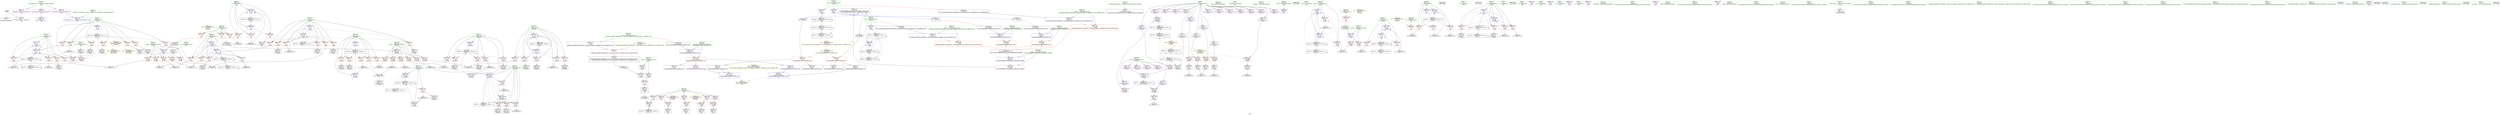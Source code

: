 digraph "SVFG" {
	label="SVFG";

	Node0x561d7457b820 [shape=record,color=grey,label="{NodeID: 0\nNullPtr}"];
	Node0x561d7457b820 -> Node0x561d745af9d0[style=solid];
	Node0x561d7457b820 -> Node0x561d745bc650[style=solid];
	Node0x561d745bd110 [shape=record,color=blue,label="{NodeID: 277\n77\<--171\nx\<--add\n_Z3winii\n}"];
	Node0x561d745bd110 -> Node0x561d745b6aa0[style=dashed];
	Node0x561d745bd110 -> Node0x561d745b0ce0[style=dashed];
	Node0x561d745bd110 -> Node0x561d745b0db0[style=dashed];
	Node0x561d745bd110 -> Node0x561d745b0e80[style=dashed];
	Node0x561d745bd110 -> Node0x561d745bcdd0[style=dashed];
	Node0x561d745bd110 -> Node0x561d745bd110[style=dashed];
	Node0x561d745bd110 -> Node0x561d745de930[style=dashed];
	Node0x561d745b0e80 [shape=record,color=red,label="{NodeID: 194\n170\<--77\n\<--x\n_Z3winii\n}"];
	Node0x561d745b0e80 -> Node0x561d745b76b0[style=solid];
	Node0x561d745ad830 [shape=record,color=black,label="{NodeID: 111\n444\<--400\n\<--w\nmain\n}"];
	Node0x561d745ad830 -> Node0x561d745be8a0[style=solid];
	Node0x561d7459d780 [shape=record,color=green,label="{NodeID: 28\n41\<--47\n_ZNSt8ios_base4InitD1Ev\<--_ZNSt8ios_base4InitD1Ev_field_insensitive\n}"];
	Node0x561d7459d780 -> Node0x561d745afad0[style=solid];
	Node0x561d745b7230 [shape=record,color=grey,label="{NodeID: 388\n306 = Binary(305, 164, )\n}"];
	Node0x561d745b7230 -> Node0x561d745b73b0[style=solid];
	Node0x561d745be7d0 [shape=record,color=blue,label="{NodeID: 305\n398\<--436\ni\<--inc\nmain\n}"];
	Node0x561d745be7d0 -> Node0x561d745bb9f0[style=dashed];
	Node0x561d745be7d0 -> Node0x561d745bbac0[style=dashed];
	Node0x561d745be7d0 -> Node0x561d745bbb90[style=dashed];
	Node0x561d745be7d0 -> Node0x561d745be7d0[style=dashed];
	Node0x561d745be7d0 -> Node0x561d745d5b10[style=dashed];
	Node0x561d745b2540 [shape=record,color=red,label="{NodeID: 222\n326\<--272\n\<--i\n_Z6rotatei\n}"];
	Node0x561d745b2540 -> Node0x561d745c2f90[style=solid];
	Node0x561d745b4000 [shape=record,color=purple,label="{NodeID: 139\n371\<--8\narrayidx40\<--state\n_Z6rotatei\n}"];
	Node0x561d745b4000 -> Node0x561d745be2f0[style=solid];
	Node0x561d745aeae0 [shape=record,color=green,label="{NodeID: 56\n385\<--386\nmain\<--main_field_insensitive\n}"];
	Node0x561d74609b10 [shape=record,color=black,label="{NodeID: 582\n443 = PHI(56, )\n}"];
	Node0x561d74609b10 -> Node0x561d745be8a0[style=solid];
	Node0x561d745bbac0 [shape=record,color=red,label="{NodeID: 250\n426\<--398\n\<--i\nmain\n}"];
	Node0x561d745bbac0 -> Node0x561d745ad900[style=solid];
	Node0x561d745b5720 [shape=record,color=red,label="{NodeID: 167\n133\<--61\n\<--n.addr\n_Z3winii\n}"];
	Node0x561d745b5720 -> Node0x561d745b8a30[style=solid];
	Node0x561d745b0320 [shape=record,color=black,label="{NodeID: 84\n152\<--151\nidxprom25\<--\n_Z3winii\n}"];
	Node0x561d7459e960 [shape=record,color=green,label="{NodeID: 1\n7\<--1\n__dso_handle\<--dummyObj\nGlob }"];
	Node0x561d745df830 [shape=record,color=black,label="{NodeID: 444\nMR_8V_3 = PHI(MR_8V_4, MR_8V_2, )\npts\{66 \}\n|{|<s4>3}}"];
	Node0x561d745df830 -> Node0x561d745bd380[style=dashed];
	Node0x561d745df830 -> Node0x561d745dd530[style=dashed];
	Node0x561d745df830 -> Node0x561d745df830[style=dashed];
	Node0x561d745df830 -> Node0x561d745e8240[style=dashed];
	Node0x561d745df830:s4 -> Node0x561d745ebd70[style=dashed,color=red];
	Node0x561d745bd1e0 [shape=record,color=blue,label="{NodeID: 278\n79\<--178\ny\<--add36\n_Z3winii\n}"];
	Node0x561d745bd1e0 -> Node0x561d745b0f50[style=dashed];
	Node0x561d745bd1e0 -> Node0x561d745b1020[style=dashed];
	Node0x561d745bd1e0 -> Node0x561d745b10f0[style=dashed];
	Node0x561d745bd1e0 -> Node0x561d745b11c0[style=dashed];
	Node0x561d745bd1e0 -> Node0x561d745bcea0[style=dashed];
	Node0x561d745bd1e0 -> Node0x561d745bd1e0[style=dashed];
	Node0x561d745bd1e0 -> Node0x561d745dee30[style=dashed];
	Node0x561d745b0f50 [shape=record,color=red,label="{NodeID: 195\n136\<--79\n\<--y\n_Z3winii\n}"];
	Node0x561d745b0f50 -> Node0x561d745c73a0[style=solid];
	Node0x561d745ad900 [shape=record,color=black,label="{NodeID: 112\n427\<--426\nidxprom\<--\nmain\n}"];
	Node0x561d7459d880 [shape=record,color=green,label="{NodeID: 29\n54\<--55\n_Z3winii\<--_Z3winii_field_insensitive\n}"];
	Node0x561d745b73b0 [shape=record,color=grey,label="{NodeID: 389\n308 = Binary(306, 307, )\n}"];
	Node0x561d745b73b0 -> Node0x561d745ae030[style=solid];
	Node0x561d745be8a0 [shape=record,color=blue,label="{NodeID: 306\n444\<--443\n\<--call8\nmain\n}"];
	Node0x561d745be8a0 -> Node0x561d745e5f70[style=dashed];
	Node0x561d745b2610 [shape=record,color=red,label="{NodeID: 223\n291\<--274\n\<--j\n_Z6rotatei\n}"];
	Node0x561d745b2610 -> Node0x561d745b8730[style=solid];
	Node0x561d745b40d0 [shape=record,color=purple,label="{NodeID: 140\n428\<--8\narrayidx\<--state\nmain\n}"];
	Node0x561d745aebe0 [shape=record,color=green,label="{NodeID: 57\n388\<--389\nretval\<--retval_field_insensitive\nmain\n}"];
	Node0x561d745aebe0 -> Node0x561d745be560[style=solid];
	Node0x561d74609d10 [shape=record,color=black,label="{NodeID: 583\n455 = PHI()\n}"];
	Node0x561d745bbb90 [shape=record,color=red,label="{NodeID: 251\n435\<--398\n\<--i\nmain\n}"];
	Node0x561d745bbb90 -> Node0x561d745c3110[style=solid];
	Node0x561d745b57f0 [shape=record,color=red,label="{NodeID: 168\n140\<--61\n\<--n.addr\n_Z3winii\n}"];
	Node0x561d745b57f0 -> Node0x561d745c79a0[style=solid];
	Node0x561d745b03f0 [shape=record,color=black,label="{NodeID: 85\n155\<--154\nidxprom27\<--\n_Z3winii\n}"];
	Node0x561d7459e040 [shape=record,color=green,label="{NodeID: 2\n14\<--1\n_ZSt3cin\<--dummyObj\nGlob }"];
	Node0x561d745dfd30 [shape=record,color=black,label="{NodeID: 445\nMR_10V_3 = PHI(MR_10V_4, MR_10V_2, )\npts\{68 \}\n|{|<s3>3}}"];
	Node0x561d745dfd30 -> Node0x561d745d5d30[style=dashed];
	Node0x561d745dfd30 -> Node0x561d745dda30[style=dashed];
	Node0x561d745dfd30 -> Node0x561d745dfd30[style=dashed];
	Node0x561d745dfd30:s3 -> Node0x561d745ebd70[style=dashed,color=red];
	Node0x561d745bd2b0 [shape=record,color=blue,label="{NodeID: 279\n81\<--182\nl\<--inc37\n_Z3winii\n}"];
	Node0x561d745bd2b0 -> Node0x561d745b1290[style=dashed];
	Node0x561d745bd2b0 -> Node0x561d745b1360[style=dashed];
	Node0x561d745bd2b0 -> Node0x561d745bcf70[style=dashed];
	Node0x561d745bd2b0 -> Node0x561d745bd2b0[style=dashed];
	Node0x561d745bd2b0 -> Node0x561d745dd030[style=dashed];
	Node0x561d745b1020 [shape=record,color=red,label="{NodeID: 196\n139\<--79\n\<--y\n_Z3winii\n}"];
	Node0x561d745b1020 -> Node0x561d745c79a0[style=solid];
	Node0x561d745ad9d0 [shape=record,color=black,label="{NodeID: 113\n448\<--447\ntobool\<--\nmain\n}"];
	Node0x561d7459d980 [shape=record,color=green,label="{NodeID: 30\n59\<--60\nretval\<--retval_field_insensitive\n_Z3winii\n}"];
	Node0x561d7459d980 -> Node0x561d745afbd0[style=solid];
	Node0x561d7459d980 -> Node0x561d745afca0[style=solid];
	Node0x561d745b7530 [shape=record,color=grey,label="{NodeID: 390\n322 = Binary(321, 164, )\n}"];
	Node0x561d745b7530 -> Node0x561d745bde10[style=solid];
	Node0x561d745be970 [shape=record,color=blue,label="{NodeID: 307\n392\<--480\nt\<--inc25\nmain\n}"];
	Node0x561d745be970 -> Node0x561d745d5a20[style=dashed];
	Node0x561d745b26e0 [shape=record,color=red,label="{NodeID: 224\n298\<--274\n\<--j\n_Z6rotatei\n}"];
	Node0x561d745b26e0 -> Node0x561d745ade90[style=solid];
	Node0x561d745b41a0 [shape=record,color=purple,label="{NodeID: 141\n429\<--8\narraydecay\<--state\nmain\n}"];
	Node0x561d745aecb0 [shape=record,color=green,label="{NodeID: 58\n390\<--391\nN\<--N_field_insensitive\nmain\n}"];
	Node0x561d745aecb0 -> Node0x561d745bb370[style=solid];
	Node0x561d74609de0 [shape=record,color=black,label="{NodeID: 584\n464 = PHI()\n}"];
	Node0x561d745bbc60 [shape=record,color=red,label="{NodeID: 252\n447\<--446\n\<--first\nmain\n}"];
	Node0x561d745bbc60 -> Node0x561d745ad9d0[style=solid];
	Node0x561d745b58c0 [shape=record,color=red,label="{NodeID: 169\n126\<--63\n\<--k.addr\n_Z3winii\n}"];
	Node0x561d745b58c0 -> Node0x561d745b82b0[style=solid];
	Node0x561d745b04c0 [shape=record,color=black,label="{NodeID: 86\n158\<--157\nconv29\<--\n_Z3winii\n}"];
	Node0x561d745b04c0 -> Node0x561d745c7b20[style=solid];
	Node0x561d7459e0d0 [shape=record,color=green,label="{NodeID: 3\n15\<--1\n.str\<--dummyObj\nGlob }"];
	Node0x561d745e0230 [shape=record,color=black,label="{NodeID: 446\nMR_12V_3 = PHI(MR_12V_4, MR_12V_2, )\npts\{70 \}\n}"];
	Node0x561d745e0230 -> Node0x561d745b5a60[style=dashed];
	Node0x561d745e0230 -> Node0x561d745b5b30[style=dashed];
	Node0x561d745e0230 -> Node0x561d745b5c00[style=dashed];
	Node0x561d745e0230 -> Node0x561d745b5cd0[style=dashed];
	Node0x561d745e0230 -> Node0x561d745b5da0[style=dashed];
	Node0x561d745e0230 -> Node0x561d745b5e70[style=dashed];
	Node0x561d745e0230 -> Node0x561d745b5f40[style=dashed];
	Node0x561d745e0230 -> Node0x561d745bd6c0[style=dashed];
	Node0x561d745bd380 [shape=record,color=blue,label="{NodeID: 280\n65\<--201\nred\<--\n_Z3winii\n}"];
	Node0x561d745bd380 -> Node0x561d745e8240[style=dashed];
	Node0x561d745b10f0 [shape=record,color=red,label="{NodeID: 197\n146\<--79\n\<--y\n_Z3winii\n}"];
	Node0x561d745b10f0 -> Node0x561d745b0180[style=solid];
	Node0x561d745adaa0 [shape=record,color=black,label="{NodeID: 114\n452\<--451\ntobool9\<--\nmain\n}"];
	Node0x561d7459da50 [shape=record,color=green,label="{NodeID: 31\n61\<--62\nn.addr\<--n.addr_field_insensitive\n_Z3winii\n}"];
	Node0x561d7459da50 -> Node0x561d745b5580[style=solid];
	Node0x561d7459da50 -> Node0x561d745b5650[style=solid];
	Node0x561d7459da50 -> Node0x561d745b5720[style=solid];
	Node0x561d7459da50 -> Node0x561d745b57f0[style=solid];
	Node0x561d7459da50 -> Node0x561d745bc750[style=solid];
	Node0x561d745b76b0 [shape=record,color=grey,label="{NodeID: 391\n171 = Binary(170, 169, )\n}"];
	Node0x561d745b76b0 -> Node0x561d745bd110[style=solid];
	Node0x561d745bea40 [shape=record,color=blue,label="{NodeID: 308\n497\<--496\n__t.addr\<--__t\n_ZSt7forwardIRbEOT_RNSt16remove_referenceIS1_E4typeE\n}"];
	Node0x561d745bea40 -> Node0x561d745bbfa0[style=dashed];
	Node0x561d745b27b0 [shape=record,color=red,label="{NodeID: 225\n302\<--274\n\<--j\n_Z6rotatei\n}"];
	Node0x561d745b27b0 -> Node0x561d745adf60[style=solid];
	Node0x561d745b4270 [shape=record,color=purple,label="{NodeID: 142\n168\<--10\narrayidx33\<--dx\n_Z3winii\n}"];
	Node0x561d745b4270 -> Node0x561d745b16a0[style=solid];
	Node0x561d745aed80 [shape=record,color=green,label="{NodeID: 59\n392\<--393\nt\<--t_field_insensitive\nmain\n}"];
	Node0x561d745aed80 -> Node0x561d745bb440[style=solid];
	Node0x561d745aed80 -> Node0x561d745bb510[style=solid];
	Node0x561d745aed80 -> Node0x561d745bb5e0[style=solid];
	Node0x561d745aed80 -> Node0x561d745be630[style=solid];
	Node0x561d745aed80 -> Node0x561d745be970[style=solid];
	Node0x561d74609eb0 [shape=record,color=black,label="{NodeID: 585\n471 = PHI()\n}"];
	Node0x561d745d7b30 [shape=record,color=black,label="{NodeID: 419\nMR_44V_3 = PHI(MR_44V_4, MR_44V_2, )\npts\{273 \}\n}"];
	Node0x561d745d7b30 -> Node0x561d745b2200[style=dashed];
	Node0x561d745d7b30 -> Node0x561d745b22d0[style=dashed];
	Node0x561d745d7b30 -> Node0x561d745b23a0[style=dashed];
	Node0x561d745d7b30 -> Node0x561d745b2470[style=dashed];
	Node0x561d745d7b30 -> Node0x561d745b2540[style=dashed];
	Node0x561d745d7b30 -> Node0x561d745bdee0[style=dashed];
	Node0x561d745bbd30 [shape=record,color=red,label="{NodeID: 253\n451\<--450\n\<--second\nmain\n}"];
	Node0x561d745bbd30 -> Node0x561d745adaa0[style=solid];
	Node0x561d745b5990 [shape=record,color=red,label="{NodeID: 170\n186\<--63\n\<--k.addr\n_Z3winii\n}"];
	Node0x561d745b5990 -> Node0x561d745b8430[style=solid];
	Node0x561d745b0590 [shape=record,color=black,label="{NodeID: 87\n167\<--166\nidxprom32\<--\n_Z3winii\n}"];
	Node0x561d7459e380 [shape=record,color=green,label="{NodeID: 4\n17\<--1\n.str.1\<--dummyObj\nGlob }"];
	Node0x561d745e0730 [shape=record,color=black,label="{NodeID: 447\nMR_14V_2 = PHI(MR_14V_4, MR_14V_1, )\npts\{72 \}\n}"];
	Node0x561d745e0730 -> Node0x561d745bcb60[style=dashed];
	Node0x561d745bd450 [shape=record,color=blue,label="{NodeID: 281\n67\<--201\nblue\<--\n_Z3winii\n}"];
	Node0x561d745bd450 -> Node0x561d745d5d30[style=dashed];
	Node0x561d745b11c0 [shape=record,color=red,label="{NodeID: 198\n177\<--79\n\<--y\n_Z3winii\n}"];
	Node0x561d745b11c0 -> Node0x561d745c2210[style=solid];
	Node0x561d745b2d00 [shape=record,color=black,label="{NodeID: 115\n461\<--460\ntobool12\<--\nmain\n}"];
	Node0x561d7459db20 [shape=record,color=green,label="{NodeID: 32\n63\<--64\nk.addr\<--k.addr_field_insensitive\n_Z3winii\n}"];
	Node0x561d7459db20 -> Node0x561d745b58c0[style=solid];
	Node0x561d7459db20 -> Node0x561d745b5990[style=solid];
	Node0x561d7459db20 -> Node0x561d745bc820[style=solid];
	Node0x561d745b7830 [shape=record,color=grey,label="{NodeID: 392\n344 = cmp(343, 89, )\n}"];
	Node0x561d745beb10 [shape=record,color=blue,label="{NodeID: 309\n506\<--503\nthis.addr\<--this\n_ZNSt4pairIbbEC2IRbS2_Lb1EEEOT_OT0_\n}"];
	Node0x561d745beb10 -> Node0x561d745bc070[style=dashed];
	Node0x561d745b2880 [shape=record,color=red,label="{NodeID: 226\n315\<--274\n\<--j\n_Z6rotatei\n}"];
	Node0x561d745b2880 -> Node0x561d745ae1d0[style=solid];
	Node0x561d745b4340 [shape=record,color=purple,label="{NodeID: 143\n175\<--12\narrayidx35\<--dy\n_Z3winii\n}"];
	Node0x561d745b4340 -> Node0x561d745b1770[style=solid];
	Node0x561d745aee50 [shape=record,color=green,label="{NodeID: 60\n394\<--395\nn\<--n_field_insensitive\nmain\n}"];
	Node0x561d745aee50 -> Node0x561d745bb6b0[style=solid];
	Node0x561d745aee50 -> Node0x561d745bb780[style=solid];
	Node0x561d745aee50 -> Node0x561d745bb850[style=solid];
	Node0x561d74609f80 [shape=record,color=black,label="{NodeID: 586\n474 = PHI()\n}"];
	Node0x561d745d8030 [shape=record,color=black,label="{NodeID: 420\nMR_46V_2 = PHI(MR_46V_4, MR_46V_1, )\npts\{275 \}\n}"];
	Node0x561d745d8030 -> Node0x561d745bdba0[style=dashed];
	Node0x561d745bbe00 [shape=record,color=red,label="{NodeID: 254\n460\<--459\n\<--first11\nmain\n}"];
	Node0x561d745bbe00 -> Node0x561d745b2d00[style=solid];
	Node0x561d745b5a60 [shape=record,color=red,label="{NodeID: 171\n91\<--69\n\<--i\n_Z3winii\n}"];
	Node0x561d745b5a60 -> Node0x561d745b8130[style=solid];
	Node0x561d745b0660 [shape=record,color=black,label="{NodeID: 88\n174\<--173\nidxprom34\<--\n_Z3winii\n}"];
	Node0x561d7459e410 [shape=record,color=green,label="{NodeID: 5\n19\<--1\n.str.2\<--dummyObj\nGlob }"];
	Node0x561d745e0c30 [shape=record,color=black,label="{NodeID: 448\nMR_16V_2 = PHI(MR_16V_3, MR_16V_1, )\npts\{74 \}\n}"];
	Node0x561d745e0c30 -> Node0x561d745bcc30[style=dashed];
	Node0x561d745e0c30 -> Node0x561d745ddf30[style=dashed];
	Node0x561d745e0c30 -> Node0x561d745e0c30[style=dashed];
	Node0x561d745bd520 [shape=record,color=blue,label="{NodeID: 282\n73\<--219\nd\<--inc58\n_Z3winii\n}"];
	Node0x561d745bd520 -> Node0x561d745b65c0[style=dashed];
	Node0x561d745bd520 -> Node0x561d745b6690[style=dashed];
	Node0x561d745bd520 -> Node0x561d745b6760[style=dashed];
	Node0x561d745bd520 -> Node0x561d745b6830[style=dashed];
	Node0x561d745bd520 -> Node0x561d745bd520[style=dashed];
	Node0x561d745bd520 -> Node0x561d745ddf30[style=dashed];
	Node0x561d745b1290 [shape=record,color=red,label="{NodeID: 199\n125\<--81\n\<--l\n_Z3winii\n}"];
	Node0x561d745b1290 -> Node0x561d745b82b0[style=solid];
	Node0x561d745b2d90 [shape=record,color=black,label="{NodeID: 116\n468\<--467\ntobool17\<--\nmain\n}"];
	Node0x561d7459dbf0 [shape=record,color=green,label="{NodeID: 33\n65\<--66\nred\<--red_field_insensitive\n_Z3winii\n|{|<s2>3}}"];
	Node0x561d7459dbf0 -> Node0x561d745bc8f0[style=solid];
	Node0x561d7459dbf0 -> Node0x561d745bd380[style=solid];
	Node0x561d7459dbf0:s2 -> Node0x561d7460add0[style=solid,color=red];
	Node0x561d745b79b0 [shape=record,color=grey,label="{NodeID: 393\n334 = cmp(332, 333, )\n}"];
	Node0x561d745bebe0 [shape=record,color=blue,label="{NodeID: 310\n508\<--504\n__x.addr\<--__x\n_ZNSt4pairIbbEC2IRbS2_Lb1EEEOT_OT0_\n}"];
	Node0x561d745bebe0 -> Node0x561d745bc140[style=dashed];
	Node0x561d745b2950 [shape=record,color=red,label="{NodeID: 227\n321\<--274\n\<--j\n_Z6rotatei\n}"];
	Node0x561d745b2950 -> Node0x561d745b7530[style=solid];
	Node0x561d745b4410 [shape=record,color=purple,label="{NodeID: 144\n414\<--15\n\<--.str\nmain\n}"];
	Node0x561d745aef20 [shape=record,color=green,label="{NodeID: 61\n396\<--397\nk\<--k_field_insensitive\nmain\n}"];
	Node0x561d745aef20 -> Node0x561d745bb920[style=solid];
	Node0x561d7460a050 [shape=record,color=black,label="{NodeID: 587\n519 = PHI(495, )\n}"];
	Node0x561d7460a050 -> Node0x561d745bc2e0[style=solid];
	Node0x561d745bbed0 [shape=record,color=red,label="{NodeID: 255\n467\<--466\n\<--second16\nmain\n}"];
	Node0x561d745bbed0 -> Node0x561d745b2d90[style=solid];
	Node0x561d745b5b30 [shape=record,color=red,label="{NodeID: 172\n101\<--69\n\<--i\n_Z3winii\n}"];
	Node0x561d745b5b30 -> Node0x561d745afe40[style=solid];
	Node0x561d745b0730 [shape=record,color=black,label="{NodeID: 89\n190\<--189\nidxprom40\<--\n_Z3winii\n}"];
	Node0x561d7459e4a0 [shape=record,color=green,label="{NodeID: 6\n21\<--1\n.str.3\<--dummyObj\nGlob }"];
	Node0x561d745e1130 [shape=record,color=black,label="{NodeID: 449\nMR_18V_2 = PHI(MR_18V_3, MR_18V_1, )\npts\{76 \}\n}"];
	Node0x561d745e1130 -> Node0x561d745bcd00[style=dashed];
	Node0x561d745e1130 -> Node0x561d745de430[style=dashed];
	Node0x561d745e1130 -> Node0x561d745e1130[style=dashed];
	Node0x561d745bd5f0 [shape=record,color=blue,label="{NodeID: 283\n71\<--225\nj\<--inc62\n_Z3winii\n}"];
	Node0x561d745bd5f0 -> Node0x561d745b6010[style=dashed];
	Node0x561d745bd5f0 -> Node0x561d745b60e0[style=dashed];
	Node0x561d745bd5f0 -> Node0x561d745b61b0[style=dashed];
	Node0x561d745bd5f0 -> Node0x561d745b6280[style=dashed];
	Node0x561d745bd5f0 -> Node0x561d745b6350[style=dashed];
	Node0x561d745bd5f0 -> Node0x561d745b6420[style=dashed];
	Node0x561d745bd5f0 -> Node0x561d745b64f0[style=dashed];
	Node0x561d745bd5f0 -> Node0x561d745bd5f0[style=dashed];
	Node0x561d745bd5f0 -> Node0x561d745e0730[style=dashed];
	Node0x561d745b1360 [shape=record,color=red,label="{NodeID: 200\n181\<--81\n\<--l\n_Z3winii\n}"];
	Node0x561d745b1360 -> Node0x561d745c2990[style=solid];
	Node0x561d745b2e20 [shape=record,color=black,label="{NodeID: 117\n495\<--500\n_ZSt7forwardIRbEOT_RNSt16remove_referenceIS1_E4typeE_ret\<--\n_ZSt7forwardIRbEOT_RNSt16remove_referenceIS1_E4typeE\n|{<s0>4|<s1>5|<s2>18|<s3>19}}"];
	Node0x561d745b2e20:s0 -> Node0x561d74609490[style=solid,color=blue];
	Node0x561d745b2e20:s1 -> Node0x561d74609660[style=solid,color=blue];
	Node0x561d745b2e20:s2 -> Node0x561d7460a050[style=solid,color=blue];
	Node0x561d745b2e20:s3 -> Node0x561d7460a250[style=solid,color=blue];
	Node0x561d7459dcc0 [shape=record,color=green,label="{NodeID: 34\n67\<--68\nblue\<--blue_field_insensitive\n_Z3winii\n|{|<s2>3}}"];
	Node0x561d7459dcc0 -> Node0x561d745bc9c0[style=solid];
	Node0x561d7459dcc0 -> Node0x561d745bd450[style=solid];
	Node0x561d7459dcc0:s2 -> Node0x561d7460aee0[style=solid,color=red];
	Node0x561d745b7b30 [shape=record,color=grey,label="{NodeID: 394\n354 = cmp(353, 110, )\n}"];
	Node0x561d745becb0 [shape=record,color=blue,label="{NodeID: 311\n510\<--505\n__y.addr\<--__y\n_ZNSt4pairIbbEC2IRbS2_Lb1EEEOT_OT0_\n}"];
	Node0x561d745becb0 -> Node0x561d745bc210[style=dashed];
	Node0x561d745b2a20 [shape=record,color=red,label="{NodeID: 228\n332\<--276\n\<--i18\n_Z6rotatei\n}"];
	Node0x561d745b2a20 -> Node0x561d745b79b0[style=solid];
	Node0x561d745b44e0 [shape=record,color=purple,label="{NodeID: 145\n430\<--17\n\<--.str.1\nmain\n}"];
	Node0x561d745aeff0 [shape=record,color=green,label="{NodeID: 62\n398\<--399\ni\<--i_field_insensitive\nmain\n}"];
	Node0x561d745aeff0 -> Node0x561d745bb9f0[style=solid];
	Node0x561d745aeff0 -> Node0x561d745bbac0[style=solid];
	Node0x561d745aeff0 -> Node0x561d745bbb90[style=solid];
	Node0x561d745aeff0 -> Node0x561d745be700[style=solid];
	Node0x561d745aeff0 -> Node0x561d745be7d0[style=solid];
	Node0x561d7460a250 [shape=record,color=black,label="{NodeID: 588\n526 = PHI(495, )\n}"];
	Node0x561d7460a250 -> Node0x561d745bc3b0[style=solid];
	Node0x561d745d8a30 [shape=record,color=black,label="{NodeID: 422\nMR_55V_2 = PHI(MR_55V_3, MR_55V_1, )\npts\{2710000 \}\n}"];
	Node0x561d745d8a30 -> Node0x561d745bb1d0[style=dashed];
	Node0x561d745d8a30 -> Node0x561d745bb2a0[style=dashed];
	Node0x561d745d8a30 -> Node0x561d745bdc70[style=dashed];
	Node0x561d745d8a30 -> Node0x561d745d8a30[style=dashed];
	Node0x561d745bbfa0 [shape=record,color=red,label="{NodeID: 256\n500\<--497\n\<--__t.addr\n_ZSt7forwardIRbEOT_RNSt16remove_referenceIS1_E4typeE\n}"];
	Node0x561d745bbfa0 -> Node0x561d745b2e20[style=solid];
	Node0x561d745b5c00 [shape=record,color=red,label="{NodeID: 173\n119\<--69\n\<--i\n_Z3winii\n}"];
	Node0x561d745b5c00 -> Node0x561d745bcdd0[style=solid];
	Node0x561d745b0800 [shape=record,color=black,label="{NodeID: 90\n193\<--192\nidxprom42\<--\n_Z3winii\n}"];
	Node0x561d7459e530 [shape=record,color=green,label="{NodeID: 7\n23\<--1\n.str.4\<--dummyObj\nGlob }"];
	Node0x561d745e1630 [shape=record,color=black,label="{NodeID: 450\nMR_20V_2 = PHI(MR_20V_3, MR_20V_1, )\npts\{78 \}\n}"];
	Node0x561d745e1630 -> Node0x561d745bcdd0[style=dashed];
	Node0x561d745e1630 -> Node0x561d745de930[style=dashed];
	Node0x561d745e1630 -> Node0x561d745e1630[style=dashed];
	Node0x561d745bd6c0 [shape=record,color=blue,label="{NodeID: 284\n69\<--230\ni\<--inc65\n_Z3winii\n}"];
	Node0x561d745bd6c0 -> Node0x561d745e0230[style=dashed];
	Node0x561d745b1430 [shape=record,color=red,label="{NodeID: 201\n107\<--106\n\<--arrayidx5\n_Z3winii\n}"];
	Node0x561d745b1430 -> Node0x561d745affe0[style=solid];
	Node0x561d745b2ef0 [shape=record,color=black,label="{NodeID: 118\n516\<--515\n\<--this1\n_ZNSt4pairIbbEC2IRbS2_Lb1EEEOT_OT0_\n}"];
	Node0x561d7459dd90 [shape=record,color=green,label="{NodeID: 35\n69\<--70\ni\<--i_field_insensitive\n_Z3winii\n}"];
	Node0x561d7459dd90 -> Node0x561d745b5a60[style=solid];
	Node0x561d7459dd90 -> Node0x561d745b5b30[style=solid];
	Node0x561d7459dd90 -> Node0x561d745b5c00[style=solid];
	Node0x561d7459dd90 -> Node0x561d745b5cd0[style=solid];
	Node0x561d7459dd90 -> Node0x561d745b5da0[style=solid];
	Node0x561d7459dd90 -> Node0x561d745b5e70[style=solid];
	Node0x561d7459dd90 -> Node0x561d745b5f40[style=solid];
	Node0x561d7459dd90 -> Node0x561d745bca90[style=solid];
	Node0x561d7459dd90 -> Node0x561d745bd6c0[style=solid];
	Node0x561d745b7cb0 [shape=record,color=grey,label="{NodeID: 395\n424 = cmp(422, 423, )\n}"];
	Node0x561d745bed80 [shape=record,color=blue,label="{NodeID: 312\n517\<--522\nfirst\<--frombool\n_ZNSt4pairIbbEC2IRbS2_Lb1EEEOT_OT0_\n|{<s0>6}}"];
	Node0x561d745bed80:s0 -> Node0x561d745efc00[style=dashed,color=blue];
	Node0x561d745b2af0 [shape=record,color=red,label="{NodeID: 229\n349\<--276\n\<--i18\n_Z6rotatei\n}"];
	Node0x561d745b2af0 -> Node0x561d745ae370[style=solid];
	Node0x561d745b45b0 [shape=record,color=purple,label="{NodeID: 146\n454\<--19\n\<--.str.2\nmain\n}"];
	Node0x561d745af0c0 [shape=record,color=green,label="{NodeID: 63\n400\<--401\nw\<--w_field_insensitive\nmain\n}"];
	Node0x561d745af0c0 -> Node0x561d745ad830[style=solid];
	Node0x561d745af0c0 -> Node0x561d745b50a0[style=solid];
	Node0x561d745af0c0 -> Node0x561d745b5170[style=solid];
	Node0x561d745af0c0 -> Node0x561d745b5240[style=solid];
	Node0x561d745af0c0 -> Node0x561d745b5310[style=solid];
	Node0x561d7460a390 [shape=record,color=black,label="{NodeID: 589\n267 = PHI(439, )\n0th arg _Z6rotatei }"];
	Node0x561d7460a390 -> Node0x561d745bda00[style=solid];
	Node0x561d745bc070 [shape=record,color=red,label="{NodeID: 257\n515\<--506\nthis1\<--this.addr\n_ZNSt4pairIbbEC2IRbS2_Lb1EEEOT_OT0_\n}"];
	Node0x561d745bc070 -> Node0x561d745b2ef0[style=solid];
	Node0x561d745bc070 -> Node0x561d745b53e0[style=solid];
	Node0x561d745bc070 -> Node0x561d745b54b0[style=solid];
	Node0x561d745b5cd0 [shape=record,color=red,label="{NodeID: 174\n151\<--69\n\<--i\n_Z3winii\n}"];
	Node0x561d745b5cd0 -> Node0x561d745b0320[style=solid];
	Node0x561d745b08d0 [shape=record,color=black,label="{NodeID: 91\n196\<--195\nconv44\<--\n_Z3winii\n}"];
	Node0x561d745b08d0 -> Node0x561d745b85b0[style=solid];
	Node0x561d745899f0 [shape=record,color=green,label="{NodeID: 8\n25\<--1\n.str.5\<--dummyObj\nGlob }"];
	Node0x561d745e1b30 [shape=record,color=black,label="{NodeID: 451\nMR_22V_2 = PHI(MR_22V_3, MR_22V_1, )\npts\{80 \}\n}"];
	Node0x561d745e1b30 -> Node0x561d745bcea0[style=dashed];
	Node0x561d745e1b30 -> Node0x561d745dee30[style=dashed];
	Node0x561d745e1b30 -> Node0x561d745e1b30[style=dashed];
	Node0x561d745bd790 [shape=record,color=blue,label="{NodeID: 285\n236\<--233\n\<--call\n_Z3winii\n}"];
	Node0x561d745bd790 -> Node0x561d745b19e0[style=dashed];
	Node0x561d745b1500 [shape=record,color=red,label="{NodeID: 202\n149\<--148\n\<--arrayidx23\n_Z3winii\n}"];
	Node0x561d745b1500 -> Node0x561d745b0250[style=solid];
	Node0x561d745b2fc0 [shape=record,color=black,label="{NodeID: 119\n521\<--520\ntobool\<--\n_ZNSt4pairIbbEC2IRbS2_Lb1EEEOT_OT0_\n}"];
	Node0x561d7459de60 [shape=record,color=green,label="{NodeID: 36\n71\<--72\nj\<--j_field_insensitive\n_Z3winii\n}"];
	Node0x561d7459de60 -> Node0x561d745b6010[style=solid];
	Node0x561d7459de60 -> Node0x561d745b60e0[style=solid];
	Node0x561d7459de60 -> Node0x561d745b61b0[style=solid];
	Node0x561d7459de60 -> Node0x561d745b6280[style=solid];
	Node0x561d7459de60 -> Node0x561d745b6350[style=solid];
	Node0x561d7459de60 -> Node0x561d745b6420[style=solid];
	Node0x561d7459de60 -> Node0x561d745b64f0[style=solid];
	Node0x561d7459de60 -> Node0x561d745bcb60[style=solid];
	Node0x561d7459de60 -> Node0x561d745bd5f0[style=solid];
	Node0x561d745b7e30 [shape=record,color=grey,label="{NodeID: 396\n410 = cmp(408, 409, )\n}"];
	Node0x561d745bee50 [shape=record,color=blue,label="{NodeID: 313\n524\<--529\nsecond\<--frombool4\n_ZNSt4pairIbbEC2IRbS2_Lb1EEEOT_OT0_\n|{<s0>6}}"];
	Node0x561d745bee50:s0 -> Node0x561d745efc00[style=dashed,color=blue];
	Node0x561d745b2bc0 [shape=record,color=red,label="{NodeID: 230\n359\<--276\n\<--i18\n_Z6rotatei\n}"];
	Node0x561d745b2bc0 -> Node0x561d745ad5c0[style=solid];
	Node0x561d745b4680 [shape=record,color=purple,label="{NodeID: 147\n463\<--21\n\<--.str.3\nmain\n}"];
	Node0x561d745af190 [shape=record,color=green,label="{NodeID: 64\n404\<--405\n_ZNSirsERi\<--_ZNSirsERi_field_insensitive\n}"];
	Node0x561d7460a4d0 [shape=record,color=black,label="{NodeID: 590\n496 = PHI(252, 256, 518, 525, )\n0th arg _ZSt7forwardIRbEOT_RNSt16remove_referenceIS1_E4typeE }"];
	Node0x561d7460a4d0 -> Node0x561d745bea40[style=solid];
	Node0x561d745bc140 [shape=record,color=red,label="{NodeID: 258\n518\<--508\n\<--__x.addr\n_ZNSt4pairIbbEC2IRbS2_Lb1EEEOT_OT0_\n|{<s0>18}}"];
	Node0x561d745bc140:s0 -> Node0x561d7460a4d0[style=solid,color=red];
	Node0x561d745b5da0 [shape=record,color=red,label="{NodeID: 175\n189\<--69\n\<--i\n_Z3winii\n}"];
	Node0x561d745b5da0 -> Node0x561d745b0730[style=solid];
	Node0x561d745b09a0 [shape=record,color=black,label="{NodeID: 92\n204\<--203\nidxprom48\<--\n_Z3winii\n}"];
	Node0x561d74589a80 [shape=record,color=green,label="{NodeID: 9\n28\<--1\n\<--dummyObj\nCan only get source location for instruction, argument, global var or function.}"];
	Node0x561d745e2030 [shape=record,color=black,label="{NodeID: 452\nMR_24V_2 = PHI(MR_24V_3, MR_24V_1, )\npts\{82 \}\n}"];
	Node0x561d745e2030 -> Node0x561d745dd030[style=dashed];
	Node0x561d745bd860 [shape=record,color=blue,label="{NodeID: 286\n246\<--242\n__x.addr\<--__x\n_ZSt9make_pairIRbS0_ESt4pairINSt17__decay_and_stripIT_E6__typeENS2_IT0_E6__typeEEOS3_OS6_\n}"];
	Node0x561d745bd860 -> Node0x561d745b1ab0[style=dashed];
	Node0x561d745b15d0 [shape=record,color=red,label="{NodeID: 203\n157\<--156\n\<--arrayidx28\n_Z3winii\n}"];
	Node0x561d745b15d0 -> Node0x561d745b04c0[style=solid];
	Node0x561d745b3090 [shape=record,color=black,label="{NodeID: 120\n522\<--520\nfrombool\<--\n_ZNSt4pairIbbEC2IRbS2_Lb1EEEOT_OT0_\n}"];
	Node0x561d745b3090 -> Node0x561d745bed80[style=solid];
	Node0x561d7459df30 [shape=record,color=green,label="{NodeID: 37\n73\<--74\nd\<--d_field_insensitive\n_Z3winii\n}"];
	Node0x561d7459df30 -> Node0x561d745b65c0[style=solid];
	Node0x561d7459df30 -> Node0x561d745b6690[style=solid];
	Node0x561d7459df30 -> Node0x561d745b6760[style=solid];
	Node0x561d7459df30 -> Node0x561d745b6830[style=solid];
	Node0x561d7459df30 -> Node0x561d745bcc30[style=solid];
	Node0x561d7459df30 -> Node0x561d745bd520[style=solid];
	Node0x561d745b7fb0 [shape=record,color=grey,label="{NodeID: 397\n130 = cmp(129, 89, )\n}"];
	Node0x561d745bab90 [shape=record,color=red,label="{NodeID: 231\n369\<--276\n\<--i18\n_Z6rotatei\n}"];
	Node0x561d745bab90 -> Node0x561d745ad760[style=solid];
	Node0x561d745b4750 [shape=record,color=purple,label="{NodeID: 148\n470\<--23\n\<--.str.4\nmain\n}"];
	Node0x561d745af290 [shape=record,color=green,label="{NodeID: 65\n416\<--417\nprintf\<--printf_field_insensitive\n}"];
	Node0x561d7460a880 [shape=record,color=black,label="{NodeID: 591\n503 = PHI(244, )\n0th arg _ZNSt4pairIbbEC2IRbS2_Lb1EEEOT_OT0_ }"];
	Node0x561d7460a880 -> Node0x561d745beb10[style=solid];
	Node0x561d745bc210 [shape=record,color=red,label="{NodeID: 259\n525\<--510\n\<--__y.addr\n_ZNSt4pairIbbEC2IRbS2_Lb1EEEOT_OT0_\n|{<s0>19}}"];
	Node0x561d745bc210:s0 -> Node0x561d7460a4d0[style=solid,color=red];
	Node0x561d745b5e70 [shape=record,color=red,label="{NodeID: 176\n203\<--69\n\<--i\n_Z3winii\n}"];
	Node0x561d745b5e70 -> Node0x561d745b09a0[style=solid];
	Node0x561d745b0a70 [shape=record,color=black,label="{NodeID: 93\n207\<--206\nidxprom50\<--\n_Z3winii\n}"];
	Node0x561d74589b10 [shape=record,color=green,label="{NodeID: 10\n86\<--1\n\<--dummyObj\nCan only get source location for instruction, argument, global var or function.}"];
	Node0x561d745e2530 [shape=record,color=black,label="{NodeID: 453\nMR_48V_3 = PHI(MR_48V_4, MR_48V_2, )\npts\{277 \}\n}"];
	Node0x561d745e2530 -> Node0x561d745b2a20[style=dashed];
	Node0x561d745e2530 -> Node0x561d745b2af0[style=dashed];
	Node0x561d745e2530 -> Node0x561d745b2bc0[style=dashed];
	Node0x561d745e2530 -> Node0x561d745bab90[style=dashed];
	Node0x561d745e2530 -> Node0x561d745bac20[style=dashed];
	Node0x561d745e2530 -> Node0x561d745be490[style=dashed];
	Node0x561d745bd930 [shape=record,color=blue,label="{NodeID: 287\n248\<--243\n__y.addr\<--__y\n_ZSt9make_pairIRbS0_ESt4pairINSt17__decay_and_stripIT_E6__typeENS2_IT0_E6__typeEEOS3_OS6_\n}"];
	Node0x561d745bd930 -> Node0x561d745b1b80[style=dashed];
	Node0x561d745b16a0 [shape=record,color=red,label="{NodeID: 204\n169\<--168\n\<--arrayidx33\n_Z3winii\n}"];
	Node0x561d745b16a0 -> Node0x561d745b76b0[style=solid];
	Node0x561d745b3160 [shape=record,color=black,label="{NodeID: 121\n528\<--527\ntobool3\<--\n_ZNSt4pairIbbEC2IRbS2_Lb1EEEOT_OT0_\n}"];
	Node0x561d745acb60 [shape=record,color=green,label="{NodeID: 38\n75\<--76\nnum\<--num_field_insensitive\n_Z3winii\n}"];
	Node0x561d745acb60 -> Node0x561d745b6900[style=solid];
	Node0x561d745acb60 -> Node0x561d745b69d0[style=solid];
	Node0x561d745acb60 -> Node0x561d745bcd00[style=solid];
	Node0x561d745acb60 -> Node0x561d745bd040[style=solid];
	Node0x561d745b8130 [shape=record,color=grey,label="{NodeID: 398\n93 = cmp(91, 92, )\n}"];
	Node0x561d745bac20 [shape=record,color=red,label="{NodeID: 232\n380\<--276\n\<--i18\n_Z6rotatei\n}"];
	Node0x561d745bac20 -> Node0x561d745c2b10[style=solid];
	Node0x561d745b4820 [shape=record,color=purple,label="{NodeID: 149\n473\<--25\n\<--.str.5\nmain\n}"];
	Node0x561d745af390 [shape=record,color=green,label="{NodeID: 66\n432\<--433\nscanf\<--scanf_field_insensitive\n}"];
	Node0x561d7460a990 [shape=record,color=black,label="{NodeID: 592\n504 = PHI(253, )\n1st arg _ZNSt4pairIbbEC2IRbS2_Lb1EEEOT_OT0_ }"];
	Node0x561d7460a990 -> Node0x561d745bebe0[style=solid];
	Node0x561d745bc2e0 [shape=record,color=red,label="{NodeID: 260\n520\<--519\n\<--call\n_ZNSt4pairIbbEC2IRbS2_Lb1EEEOT_OT0_\n}"];
	Node0x561d745bc2e0 -> Node0x561d745b2fc0[style=solid];
	Node0x561d745bc2e0 -> Node0x561d745b3090[style=solid];
	Node0x561d745b5f40 [shape=record,color=red,label="{NodeID: 177\n229\<--69\n\<--i\n_Z3winii\n}"];
	Node0x561d745b5f40 -> Node0x561d745b70b0[style=solid];
	Node0x561d745b0b40 [shape=record,color=black,label="{NodeID: 94\n210\<--209\nconv52\<--\n_Z3winii\n}"];
	Node0x561d745b0b40 -> Node0x561d745c7520[style=solid];
	Node0x561d74589be0 [shape=record,color=green,label="{NodeID: 11\n89\<--1\n\<--dummyObj\nCan only get source location for instruction, argument, global var or function.}"];
	Node0x561d745e2a30 [shape=record,color=black,label="{NodeID: 454\nMR_50V_2 = PHI(MR_50V_4, MR_50V_1, )\npts\{279 \}\n}"];
	Node0x561d745e2a30 -> Node0x561d745be080[style=dashed];
	Node0x561d745bda00 [shape=record,color=blue,label="{NodeID: 288\n268\<--267\nn.addr\<--n\n_Z6rotatei\n}"];
	Node0x561d745bda00 -> Node0x561d745b1d20[style=dashed];
	Node0x561d745bda00 -> Node0x561d745b1df0[style=dashed];
	Node0x561d745bda00 -> Node0x561d745b1ec0[style=dashed];
	Node0x561d745bda00 -> Node0x561d745b1f90[style=dashed];
	Node0x561d745bda00 -> Node0x561d745b2060[style=dashed];
	Node0x561d745bda00 -> Node0x561d745b2130[style=dashed];
	Node0x561d745b1770 [shape=record,color=red,label="{NodeID: 205\n176\<--175\n\<--arrayidx35\n_Z3winii\n}"];
	Node0x561d745b1770 -> Node0x561d745c2210[style=solid];
	Node0x561d745b3230 [shape=record,color=black,label="{NodeID: 122\n529\<--527\nfrombool4\<--\n_ZNSt4pairIbbEC2IRbS2_Lb1EEEOT_OT0_\n}"];
	Node0x561d745b3230 -> Node0x561d745bee50[style=solid];
	Node0x561d745acc30 [shape=record,color=green,label="{NodeID: 39\n77\<--78\nx\<--x_field_insensitive\n_Z3winii\n}"];
	Node0x561d745acc30 -> Node0x561d745b6aa0[style=solid];
	Node0x561d745acc30 -> Node0x561d745b0ce0[style=solid];
	Node0x561d745acc30 -> Node0x561d745b0db0[style=solid];
	Node0x561d745acc30 -> Node0x561d745b0e80[style=solid];
	Node0x561d745acc30 -> Node0x561d745bcdd0[style=solid];
	Node0x561d745acc30 -> Node0x561d745bd110[style=solid];
	Node0x561d745e9fa0 [shape=record,color=yellow,style=double,label="{NodeID: 482\n59V_1 = ENCHI(MR_59V_0)\npts\{391 \}\nFun[main]}"];
	Node0x561d745e9fa0 -> Node0x561d745bb370[style=dashed];
	Node0x561d745b82b0 [shape=record,color=grey,label="{NodeID: 399\n127 = cmp(125, 126, )\n}"];
	Node0x561d745bacf0 [shape=record,color=red,label="{NodeID: 233\n363\<--278\n\<--y\n_Z6rotatei\n}"];
	Node0x561d745bacf0 -> Node0x561d745ad690[style=solid];
	Node0x561d745bacf0 -> Node0x561d745c2810[style=solid];
	Node0x561d745b48f0 [shape=record,color=purple,label="{NodeID: 150\n536\<--27\nllvm.global_ctors_0\<--llvm.global_ctors\nGlob }"];
	Node0x561d745b48f0 -> Node0x561d745bc480[style=solid];
	Node0x561d745af490 [shape=record,color=green,label="{NodeID: 67\n456\<--457\nputs\<--puts_field_insensitive\n}"];
	Node0x561d7460aaa0 [shape=record,color=black,label="{NodeID: 593\n505 = PHI(257, )\n2nd arg _ZNSt4pairIbbEC2IRbS2_Lb1EEEOT_OT0_ }"];
	Node0x561d7460aaa0 -> Node0x561d745becb0[style=solid];
	Node0x561d745eb8b0 [shape=record,color=yellow,style=double,label="{NodeID: 510\n26V_1 = ENCHI(MR_26V_0)\npts\{90000 \}\nFun[_Z3winii]}"];
	Node0x561d745eb8b0 -> Node0x561d745b1430[style=dashed];
	Node0x561d745eb8b0 -> Node0x561d745b1500[style=dashed];
	Node0x561d745eb8b0 -> Node0x561d745b15d0[style=dashed];
	Node0x561d745eb8b0 -> Node0x561d745b1840[style=dashed];
	Node0x561d745eb8b0 -> Node0x561d745b1910[style=dashed];
	Node0x561d745da330 [shape=record,color=black,label="{NodeID: 427\nMR_26V_3 = PHI(MR_26V_4, MR_26V_2, )\npts\{90000 \}\n}"];
	Node0x561d745da330 -> Node0x561d745bb100[style=dashed];
	Node0x561d745da330 -> Node0x561d745bdd40[style=dashed];
	Node0x561d745da330 -> Node0x561d745da330[style=dashed];
	Node0x561d745da330 -> Node0x561d745e3430[style=dashed];
	Node0x561d745bc3b0 [shape=record,color=red,label="{NodeID: 261\n527\<--526\n\<--call2\n_ZNSt4pairIbbEC2IRbS2_Lb1EEEOT_OT0_\n}"];
	Node0x561d745bc3b0 -> Node0x561d745b3160[style=solid];
	Node0x561d745bc3b0 -> Node0x561d745b3230[style=solid];
	Node0x561d745b6010 [shape=record,color=red,label="{NodeID: 178\n97\<--71\n\<--j\n_Z3winii\n}"];
	Node0x561d745b6010 -> Node0x561d745c7220[style=solid];
	Node0x561d745b0c10 [shape=record,color=black,label="{NodeID: 95\n56\<--239\n_Z3winii_ret\<--\n_Z3winii\n|{<s0>13}}"];
	Node0x561d745b0c10:s0 -> Node0x561d74609b10[style=solid,color=blue];
	Node0x561d74589cb0 [shape=record,color=green,label="{NodeID: 12\n110\<--1\n\<--dummyObj\nCan only get source location for instruction, argument, global var or function.}"];
	Node0x561d745e2f30 [shape=record,color=black,label="{NodeID: 455\nMR_52V_2 = PHI(MR_52V_4, MR_52V_1, )\npts\{281 \}\n}"];
	Node0x561d745e2f30 -> Node0x561d745be150[style=dashed];
	Node0x561d745bdad0 [shape=record,color=blue,label="{NodeID: 289\n272\<--89\ni\<--\n_Z6rotatei\n}"];
	Node0x561d745bdad0 -> Node0x561d745d7b30[style=dashed];
	Node0x561d745b1840 [shape=record,color=red,label="{NodeID: 206\n195\<--194\n\<--arrayidx43\n_Z3winii\n}"];
	Node0x561d745b1840 -> Node0x561d745b08d0[style=solid];
	Node0x561d745b3300 [shape=record,color=purple,label="{NodeID: 123\n38\<--4\n\<--_ZStL8__ioinit\n__cxx_global_var_init\n}"];
	Node0x561d745acd00 [shape=record,color=green,label="{NodeID: 40\n79\<--80\ny\<--y_field_insensitive\n_Z3winii\n}"];
	Node0x561d745acd00 -> Node0x561d745b0f50[style=solid];
	Node0x561d745acd00 -> Node0x561d745b1020[style=solid];
	Node0x561d745acd00 -> Node0x561d745b10f0[style=solid];
	Node0x561d745acd00 -> Node0x561d745b11c0[style=solid];
	Node0x561d745acd00 -> Node0x561d745bcea0[style=solid];
	Node0x561d745acd00 -> Node0x561d745bd1e0[style=solid];
	Node0x561d745b8430 [shape=record,color=grey,label="{NodeID: 400\n187 = cmp(185, 186, )\n}"];
	Node0x561d745badc0 [shape=record,color=red,label="{NodeID: 234\n343\<--280\n\<--j23\n_Z6rotatei\n}"];
	Node0x561d745badc0 -> Node0x561d745b7830[style=solid];
	Node0x561d745b49c0 [shape=record,color=purple,label="{NodeID: 151\n537\<--27\nllvm.global_ctors_1\<--llvm.global_ctors\nGlob }"];
	Node0x561d745b49c0 -> Node0x561d745bc550[style=solid];
	Node0x561d745af590 [shape=record,color=green,label="{NodeID: 68\n497\<--498\n__t.addr\<--__t.addr_field_insensitive\n_ZSt7forwardIRbEOT_RNSt16remove_referenceIS1_E4typeE\n}"];
	Node0x561d745af590 -> Node0x561d745bbfa0[style=solid];
	Node0x561d745af590 -> Node0x561d745bea40[style=solid];
	Node0x561d7460abb0 [shape=record,color=black,label="{NodeID: 594\n57 = PHI(441, )\n0th arg _Z3winii }"];
	Node0x561d7460abb0 -> Node0x561d745bc750[style=solid];
	Node0x561d745eb990 [shape=record,color=yellow,style=double,label="{NodeID: 511\n28V_1 = ENCHI(MR_28V_0)\npts\{110000 \}\nFun[_Z3winii]}"];
	Node0x561d745eb990 -> Node0x561d745b16a0[style=dashed];
	Node0x561d745bc480 [shape=record,color=blue,label="{NodeID: 262\n536\<--28\nllvm.global_ctors_0\<--\nGlob }"];
	Node0x561d745b60e0 [shape=record,color=red,label="{NodeID: 179\n104\<--71\n\<--j\n_Z3winii\n}"];
	Node0x561d745b60e0 -> Node0x561d745aff10[style=solid];
	Node0x561d745adc20 [shape=record,color=black,label="{NodeID: 96\n261\<--244\n\<--retval\n_ZSt9make_pairIRbS0_ESt4pairINSt17__decay_and_stripIT_E6__typeENS2_IT0_E6__typeEEOS3_OS6_\n}"];
	Node0x561d745adc20 -> Node0x561d745b1c50[style=solid];
	Node0x561d74589d80 [shape=record,color=green,label="{NodeID: 13\n116\<--1\n\<--dummyObj\nCan only get source location for instruction, argument, global var or function.}"];
	Node0x561d745e3430 [shape=record,color=black,label="{NodeID: 456\nMR_26V_5 = PHI(MR_26V_6, MR_26V_2, )\npts\{90000 \}\n|{|<s1>12}}"];
	Node0x561d745e3430 -> Node0x561d745e7340[style=dashed];
	Node0x561d745e3430:s1 -> Node0x561d745efd60[style=dashed,color=blue];
	Node0x561d745c2210 [shape=record,color=grey,label="{NodeID: 373\n178 = Binary(177, 176, )\n}"];
	Node0x561d745c2210 -> Node0x561d745bd1e0[style=solid];
	Node0x561d745bdba0 [shape=record,color=blue,label="{NodeID: 290\n274\<--89\nj\<--\n_Z6rotatei\n}"];
	Node0x561d745bdba0 -> Node0x561d745b2610[style=dashed];
	Node0x561d745bdba0 -> Node0x561d745b26e0[style=dashed];
	Node0x561d745bdba0 -> Node0x561d745b27b0[style=dashed];
	Node0x561d745bdba0 -> Node0x561d745b2880[style=dashed];
	Node0x561d745bdba0 -> Node0x561d745b2950[style=dashed];
	Node0x561d745bdba0 -> Node0x561d745bde10[style=dashed];
	Node0x561d745bdba0 -> Node0x561d745d8030[style=dashed];
	Node0x561d745b1910 [shape=record,color=red,label="{NodeID: 207\n209\<--208\n\<--arrayidx51\n_Z3winii\n}"];
	Node0x561d745b1910 -> Node0x561d745b0b40[style=solid];
	Node0x561d745b33d0 [shape=record,color=purple,label="{NodeID: 124\n103\<--8\narrayidx\<--state\n_Z3winii\n}"];
	Node0x561d745acdd0 [shape=record,color=green,label="{NodeID: 41\n81\<--82\nl\<--l_field_insensitive\n_Z3winii\n}"];
	Node0x561d745acdd0 -> Node0x561d745b1290[style=solid];
	Node0x561d745acdd0 -> Node0x561d745b1360[style=solid];
	Node0x561d745acdd0 -> Node0x561d745bcf70[style=solid];
	Node0x561d745acdd0 -> Node0x561d745bd2b0[style=solid];
	Node0x561d745ea160 [shape=record,color=yellow,style=double,label="{NodeID: 484\n63V_1 = ENCHI(MR_63V_0)\npts\{395 \}\nFun[main]}"];
	Node0x561d745ea160 -> Node0x561d745bb6b0[style=dashed];
	Node0x561d745ea160 -> Node0x561d745bb780[style=dashed];
	Node0x561d745ea160 -> Node0x561d745bb850[style=dashed];
	Node0x561d745b85b0 [shape=record,color=grey,label="{NodeID: 401\n197 = cmp(196, 198, )\n}"];
	Node0x561d745bae90 [shape=record,color=red,label="{NodeID: 235\n346\<--280\n\<--j23\n_Z6rotatei\n}"];
	Node0x561d745bae90 -> Node0x561d745ae2a0[style=solid];
	Node0x561d745b4ac0 [shape=record,color=purple,label="{NodeID: 152\n538\<--27\nllvm.global_ctors_2\<--llvm.global_ctors\nGlob }"];
	Node0x561d745b4ac0 -> Node0x561d745bc650[style=solid];
	Node0x561d745af660 [shape=record,color=green,label="{NodeID: 69\n506\<--507\nthis.addr\<--this.addr_field_insensitive\n_ZNSt4pairIbbEC2IRbS2_Lb1EEEOT_OT0_\n}"];
	Node0x561d745af660 -> Node0x561d745bc070[style=solid];
	Node0x561d745af660 -> Node0x561d745beb10[style=solid];
	Node0x561d7460acc0 [shape=record,color=black,label="{NodeID: 595\n58 = PHI(442, )\n1st arg _Z3winii }"];
	Node0x561d7460acc0 -> Node0x561d745bc820[style=solid];
	Node0x561d745eba70 [shape=record,color=yellow,style=double,label="{NodeID: 512\n30V_1 = ENCHI(MR_30V_0)\npts\{130000 \}\nFun[_Z3winii]}"];
	Node0x561d745eba70 -> Node0x561d745b1770[style=dashed];
	Node0x561d745bc550 [shape=record,color=blue,label="{NodeID: 263\n537\<--29\nllvm.global_ctors_1\<--_GLOBAL__sub_I_kitamasa_0_0.cpp\nGlob }"];
	Node0x561d745b61b0 [shape=record,color=red,label="{NodeID: 180\n121\<--71\n\<--j\n_Z3winii\n}"];
	Node0x561d745b61b0 -> Node0x561d745bcea0[style=solid];
	Node0x561d745adcf0 [shape=record,color=black,label="{NodeID: 97\n241\<--262\n_ZSt9make_pairIRbS0_ESt4pairINSt17__decay_and_stripIT_E6__typeENS2_IT0_E6__typeEEOS3_OS6__ret\<--\n_ZSt9make_pairIRbS0_ESt4pairINSt17__decay_and_stripIT_E6__typeENS2_IT0_E6__typeEEOS3_OS6_\n|{<s0>3}}"];
	Node0x561d745adcf0:s0 -> Node0x561d746092a0[style=solid,color=blue];
	Node0x561d74589e50 [shape=record,color=green,label="{NodeID: 14\n164\<--1\n\<--dummyObj\nCan only get source location for instruction, argument, global var or function.}"];
	Node0x561d745c2390 [shape=record,color=grey,label="{NodeID: 374\n340 = Binary(339, 164, )\n}"];
	Node0x561d745c2390 -> Node0x561d745be150[style=solid];
	Node0x561d745bdc70 [shape=record,color=blue,label="{NodeID: 291\n310\<--301\narrayidx10\<--\n_Z6rotatei\n}"];
	Node0x561d745bdc70 -> Node0x561d745bdc70[style=dashed];
	Node0x561d745bdc70 -> Node0x561d745d8a30[style=dashed];
	Node0x561d745b19e0 [shape=record,color=red,label="{NodeID: 208\n239\<--238\n\<--\n_Z3winii\n}"];
	Node0x561d745b19e0 -> Node0x561d745b0c10[style=solid];
	Node0x561d745b34a0 [shape=record,color=purple,label="{NodeID: 125\n106\<--8\narrayidx5\<--state\n_Z3winii\n}"];
	Node0x561d745b34a0 -> Node0x561d745b1430[style=solid];
	Node0x561d745acea0 [shape=record,color=green,label="{NodeID: 42\n234\<--235\n_ZSt9make_pairIRbS0_ESt4pairINSt17__decay_and_stripIT_E6__typeENS2_IT0_E6__typeEEOS3_OS6_\<--_ZSt9make_pairIRbS0_ESt4pairINSt17__decay_and_stripIT_E6__typeENS2_IT0_E6__typeEEOS3_OS6__field_insensitive\n}"];
	Node0x561d745ea240 [shape=record,color=yellow,style=double,label="{NodeID: 485\n65V_1 = ENCHI(MR_65V_0)\npts\{397 \}\nFun[main]}"];
	Node0x561d745ea240 -> Node0x561d745bb920[style=dashed];
	Node0x561d745b8730 [shape=record,color=grey,label="{NodeID: 402\n293 = cmp(291, 292, )\n}"];
	Node0x561d745baf60 [shape=record,color=red,label="{NodeID: 236\n356\<--280\n\<--j23\n_Z6rotatei\n}"];
	Node0x561d745baf60 -> Node0x561d745ad4f0[style=solid];
	Node0x561d745b4bc0 [shape=record,color=purple,label="{NodeID: 153\n304\<--270\narrayidx7\<--next\n_Z6rotatei\n}"];
	Node0x561d745af730 [shape=record,color=green,label="{NodeID: 70\n508\<--509\n__x.addr\<--__x.addr_field_insensitive\n_ZNSt4pairIbbEC2IRbS2_Lb1EEEOT_OT0_\n}"];
	Node0x561d745af730 -> Node0x561d745bc140[style=solid];
	Node0x561d745af730 -> Node0x561d745bebe0[style=solid];
	Node0x561d7460add0 [shape=record,color=black,label="{NodeID: 596\n242 = PHI(65, )\n0th arg _ZSt9make_pairIRbS0_ESt4pairINSt17__decay_and_stripIT_E6__typeENS2_IT0_E6__typeEEOS3_OS6_ }"];
	Node0x561d7460add0 -> Node0x561d745bd860[style=solid];
	Node0x561d745ebb80 [shape=record,color=yellow,style=double,label="{NodeID: 513\n32V_1 = ENCHI(MR_32V_0)\npts\{245 \}\nFun[_ZSt9make_pairIRbS0_ESt4pairINSt17__decay_and_stripIT_E6__typeENS2_IT0_E6__typeEEOS3_OS6_]}"];
	Node0x561d745ebb80 -> Node0x561d745b1c50[style=dashed];
	Node0x561d745bc650 [shape=record,color=blue, style = dotted,label="{NodeID: 264\n538\<--3\nllvm.global_ctors_2\<--dummyVal\nGlob }"];
	Node0x561d745b6280 [shape=record,color=red,label="{NodeID: 181\n154\<--71\n\<--j\n_Z3winii\n}"];
	Node0x561d745b6280 -> Node0x561d745b03f0[style=solid];
	Node0x561d745addc0 [shape=record,color=black,label="{NodeID: 98\n296\<--295\nidxprom\<--\n_Z6rotatei\n}"];
	Node0x561d74589f50 [shape=record,color=green,label="{NodeID: 15\n198\<--1\n\<--dummyObj\nCan only get source location for instruction, argument, global var or function.}"];
	Node0x561d745c2510 [shape=record,color=grey,label="{NodeID: 375\n413 = Binary(412, 164, )\n}"];
	Node0x561d745bdd40 [shape=record,color=blue,label="{NodeID: 292\n317\<--319\narrayidx14\<--\n_Z6rotatei\n}"];
	Node0x561d745bdd40 -> Node0x561d745da330[style=dashed];
	Node0x561d745b1ab0 [shape=record,color=red,label="{NodeID: 209\n252\<--246\n\<--__x.addr\n_ZSt9make_pairIRbS0_ESt4pairINSt17__decay_and_stripIT_E6__typeENS2_IT0_E6__typeEEOS3_OS6_\n|{<s0>4}}"];
	Node0x561d745b1ab0:s0 -> Node0x561d7460a4d0[style=solid,color=red];
	Node0x561d745b3570 [shape=record,color=purple,label="{NodeID: 126\n145\<--8\narrayidx21\<--state\n_Z3winii\n}"];
	Node0x561d745acfa0 [shape=record,color=green,label="{NodeID: 43\n244\<--245\nretval\<--retval_field_insensitive\n_ZSt9make_pairIRbS0_ESt4pairINSt17__decay_and_stripIT_E6__typeENS2_IT0_E6__typeEEOS3_OS6_\n|{|<s1>6}}"];
	Node0x561d745acfa0 -> Node0x561d745adc20[style=solid];
	Node0x561d745acfa0:s1 -> Node0x561d7460a880[style=solid,color=red];
	Node0x561d745b88b0 [shape=record,color=grey,label="{NodeID: 403\n109 = cmp(108, 110, )\n}"];
	Node0x561d745bb030 [shape=record,color=red,label="{NodeID: 237\n375\<--280\n\<--j23\n_Z6rotatei\n}"];
	Node0x561d745bb030 -> Node0x561d745c2c90[style=solid];
	Node0x561d745b4c90 [shape=record,color=purple,label="{NodeID: 154\n310\<--270\narrayidx10\<--next\n_Z6rotatei\n}"];
	Node0x561d745b4c90 -> Node0x561d745bdc70[style=solid];
	Node0x561d745af800 [shape=record,color=green,label="{NodeID: 71\n510\<--511\n__y.addr\<--__y.addr_field_insensitive\n_ZNSt4pairIbbEC2IRbS2_Lb1EEEOT_OT0_\n}"];
	Node0x561d745af800 -> Node0x561d745bc210[style=solid];
	Node0x561d745af800 -> Node0x561d745becb0[style=solid];
	Node0x561d7460aee0 [shape=record,color=black,label="{NodeID: 597\n243 = PHI(67, )\n1st arg _ZSt9make_pairIRbS0_ESt4pairINSt17__decay_and_stripIT_E6__typeENS2_IT0_E6__typeEEOS3_OS6_ }"];
	Node0x561d7460aee0 -> Node0x561d745bd930[style=solid];
	Node0x561d745bc750 [shape=record,color=blue,label="{NodeID: 265\n61\<--57\nn.addr\<--n\n_Z3winii\n}"];
	Node0x561d745bc750 -> Node0x561d745b5580[style=dashed];
	Node0x561d745bc750 -> Node0x561d745b5650[style=dashed];
	Node0x561d745bc750 -> Node0x561d745b5720[style=dashed];
	Node0x561d745bc750 -> Node0x561d745b57f0[style=dashed];
	Node0x561d745b6350 [shape=record,color=red,label="{NodeID: 182\n192\<--71\n\<--j\n_Z3winii\n}"];
	Node0x561d745b6350 -> Node0x561d745b0800[style=solid];
	Node0x561d745ade90 [shape=record,color=black,label="{NodeID: 99\n299\<--298\nidxprom4\<--\n_Z6rotatei\n}"];
	Node0x561d7458a050 [shape=record,color=green,label="{NodeID: 16\n201\<--1\n\<--dummyObj\nCan only get source location for instruction, argument, global var or function.}"];
	Node0x561d745c2690 [shape=record,color=grey,label="{NodeID: 376\n337 = Binary(336, 164, )\n}"];
	Node0x561d745c2690 -> Node0x561d745be080[style=solid];
	Node0x561d745bde10 [shape=record,color=blue,label="{NodeID: 293\n274\<--322\nj\<--inc\n_Z6rotatei\n}"];
	Node0x561d745bde10 -> Node0x561d745b2610[style=dashed];
	Node0x561d745bde10 -> Node0x561d745b26e0[style=dashed];
	Node0x561d745bde10 -> Node0x561d745b27b0[style=dashed];
	Node0x561d745bde10 -> Node0x561d745b2880[style=dashed];
	Node0x561d745bde10 -> Node0x561d745b2950[style=dashed];
	Node0x561d745bde10 -> Node0x561d745bde10[style=dashed];
	Node0x561d745bde10 -> Node0x561d745d8030[style=dashed];
	Node0x561d745b1b80 [shape=record,color=red,label="{NodeID: 210\n256\<--248\n\<--__y.addr\n_ZSt9make_pairIRbS0_ESt4pairINSt17__decay_and_stripIT_E6__typeENS2_IT0_E6__typeEEOS3_OS6_\n|{<s0>5}}"];
	Node0x561d745b1b80:s0 -> Node0x561d7460a4d0[style=solid,color=red];
	Node0x561d745b3640 [shape=record,color=purple,label="{NodeID: 127\n148\<--8\narrayidx23\<--state\n_Z3winii\n}"];
	Node0x561d745b3640 -> Node0x561d745b1500[style=solid];
	Node0x561d745ad070 [shape=record,color=green,label="{NodeID: 44\n246\<--247\n__x.addr\<--__x.addr_field_insensitive\n_ZSt9make_pairIRbS0_ESt4pairINSt17__decay_and_stripIT_E6__typeENS2_IT0_E6__typeEEOS3_OS6_\n}"];
	Node0x561d745ad070 -> Node0x561d745b1ab0[style=solid];
	Node0x561d745ad070 -> Node0x561d745bd860[style=solid];
	Node0x561d745b8a30 [shape=record,color=grey,label="{NodeID: 404\n134 = cmp(132, 133, )\n}"];
	Node0x561d745bb100 [shape=record,color=red,label="{NodeID: 238\n301\<--300\n\<--arrayidx5\n_Z6rotatei\n}"];
	Node0x561d745bb100 -> Node0x561d745bdc70[style=solid];
	Node0x561d745b4d60 [shape=record,color=purple,label="{NodeID: 155\n348\<--270\narrayidx29\<--next\n_Z6rotatei\n}"];
	Node0x561d745af8d0 [shape=record,color=green,label="{NodeID: 72\n29\<--532\n_GLOBAL__sub_I_kitamasa_0_0.cpp\<--_GLOBAL__sub_I_kitamasa_0_0.cpp_field_insensitive\n}"];
	Node0x561d745af8d0 -> Node0x561d745bc550[style=solid];
	Node0x561d745ebd70 [shape=record,color=yellow,style=double,label="{NodeID: 515\n38V_1 = ENCHI(MR_38V_0)\npts\{66 68 \}\nFun[_ZSt9make_pairIRbS0_ESt4pairINSt17__decay_and_stripIT_E6__typeENS2_IT0_E6__typeEEOS3_OS6_]|{<s0>6}}"];
	Node0x561d745ebd70:s0 -> Node0x561d745ea9a0[style=dashed,color=red];
	Node0x561d745bc820 [shape=record,color=blue,label="{NodeID: 266\n63\<--58\nk.addr\<--k\n_Z3winii\n}"];
	Node0x561d745bc820 -> Node0x561d745b58c0[style=dashed];
	Node0x561d745bc820 -> Node0x561d745b5990[style=dashed];
	Node0x561d745b6420 [shape=record,color=red,label="{NodeID: 183\n206\<--71\n\<--j\n_Z3winii\n}"];
	Node0x561d745b6420 -> Node0x561d745b0a70[style=solid];
	Node0x561d745adf60 [shape=record,color=black,label="{NodeID: 100\n303\<--302\nidxprom6\<--\n_Z6rotatei\n}"];
	Node0x561d7458a150 [shape=record,color=green,label="{NodeID: 17\n212\<--1\n\<--dummyObj\nCan only get source location for instruction, argument, global var or function.}"];
	Node0x561d745c2810 [shape=record,color=grey,label="{NodeID: 377\n364 = Binary(363, 365, )\n}"];
	Node0x561d745c2810 -> Node0x561d745be220[style=solid];
	Node0x561d745bdee0 [shape=record,color=blue,label="{NodeID: 294\n272\<--327\ni\<--inc16\n_Z6rotatei\n}"];
	Node0x561d745bdee0 -> Node0x561d745d7b30[style=dashed];
	Node0x561d745b1c50 [shape=record,color=red,label="{NodeID: 211\n262\<--261\n\<--\n_ZSt9make_pairIRbS0_ESt4pairINSt17__decay_and_stripIT_E6__typeENS2_IT0_E6__typeEEOS3_OS6_\n}"];
	Node0x561d745b1c50 -> Node0x561d745adcf0[style=solid];
	Node0x561d745b3710 [shape=record,color=purple,label="{NodeID: 128\n153\<--8\narrayidx26\<--state\n_Z3winii\n}"];
	Node0x561d745ad140 [shape=record,color=green,label="{NodeID: 45\n248\<--249\n__y.addr\<--__y.addr_field_insensitive\n_ZSt9make_pairIRbS0_ESt4pairINSt17__decay_and_stripIT_E6__typeENS2_IT0_E6__typeEEOS3_OS6_\n}"];
	Node0x561d745ad140 -> Node0x561d745b1b80[style=solid];
	Node0x561d745ad140 -> Node0x561d745bd930[style=solid];
	Node0x561d745efc00 [shape=record,color=yellow,style=double,label="{NodeID: 571\n40V_2 = CSCHI(MR_40V_1)\npts\{2450000 2450001 \}\nCS[]}"];
	Node0x561d745c7220 [shape=record,color=grey,label="{NodeID: 405\n99 = cmp(97, 98, )\n}"];
	Node0x561d745bb1d0 [shape=record,color=red,label="{NodeID: 239\n352\<--351\n\<--arrayidx31\n_Z6rotatei\n}"];
	Node0x561d745bb1d0 -> Node0x561d745ad420[style=solid];
	Node0x561d745b4e30 [shape=record,color=purple,label="{NodeID: 156\n351\<--270\narrayidx31\<--next\n_Z6rotatei\n}"];
	Node0x561d745b4e30 -> Node0x561d745bb1d0[style=solid];
	Node0x561d745af9d0 [shape=record,color=black,label="{NodeID: 73\n2\<--3\ndummyVal\<--dummyVal\n}"];
	Node0x561d745ebe50 [shape=record,color=yellow,style=double,label="{NodeID: 516\n40V_1 = ENCHI(MR_40V_0)\npts\{2450000 2450001 \}\nFun[_ZSt9make_pairIRbS0_ESt4pairINSt17__decay_and_stripIT_E6__typeENS2_IT0_E6__typeEEOS3_OS6_]|{<s0>6|<s1>6}}"];
	Node0x561d745ebe50:s0 -> Node0x561d745bed80[style=dashed,color=red];
	Node0x561d745ebe50:s1 -> Node0x561d745bee50[style=dashed,color=red];
	Node0x561d745bc8f0 [shape=record,color=blue,label="{NodeID: 267\n65\<--86\nred\<--\n_Z3winii\n}"];
	Node0x561d745bc8f0 -> Node0x561d745df830[style=dashed];
	Node0x561d745b64f0 [shape=record,color=red,label="{NodeID: 184\n224\<--71\n\<--j\n_Z3winii\n}"];
	Node0x561d745b64f0 -> Node0x561d745b6f30[style=solid];
	Node0x561d745ae030 [shape=record,color=black,label="{NodeID: 101\n309\<--308\nidxprom9\<--sub8\n_Z6rotatei\n}"];
	Node0x561d7458a250 [shape=record,color=green,label="{NodeID: 18\n319\<--1\n\<--dummyObj\nCan only get source location for instruction, argument, global var or function.}"];
	Node0x561d745d5a20 [shape=record,color=black,label="{NodeID: 461\nMR_61V_3 = PHI(MR_61V_4, MR_61V_2, )\npts\{393 \}\n}"];
	Node0x561d745d5a20 -> Node0x561d745bb440[style=dashed];
	Node0x561d745d5a20 -> Node0x561d745bb510[style=dashed];
	Node0x561d745d5a20 -> Node0x561d745bb5e0[style=dashed];
	Node0x561d745d5a20 -> Node0x561d745be970[style=dashed];
	Node0x561d745c2990 [shape=record,color=grey,label="{NodeID: 378\n182 = Binary(181, 164, )\n}"];
	Node0x561d745c2990 -> Node0x561d745bd2b0[style=solid];
	Node0x561d745bdfb0 [shape=record,color=blue,label="{NodeID: 295\n276\<--89\ni18\<--\n_Z6rotatei\n}"];
	Node0x561d745bdfb0 -> Node0x561d745e2530[style=dashed];
	Node0x561d745b1d20 [shape=record,color=red,label="{NodeID: 212\n286\<--268\n\<--n.addr\n_Z6rotatei\n}"];
	Node0x561d745b1d20 -> Node0x561d745c7820[style=solid];
	Node0x561d745b37e0 [shape=record,color=purple,label="{NodeID: 129\n156\<--8\narrayidx28\<--state\n_Z3winii\n}"];
	Node0x561d745b37e0 -> Node0x561d745b15d0[style=solid];
	Node0x561d745ad210 [shape=record,color=green,label="{NodeID: 46\n254\<--255\n_ZSt7forwardIRbEOT_RNSt16remove_referenceIS1_E4typeE\<--_ZSt7forwardIRbEOT_RNSt16remove_referenceIS1_E4typeE_field_insensitive\n}"];
	Node0x561d745efd60 [shape=record,color=yellow,style=double,label="{NodeID: 572\n26V_3 = CSCHI(MR_26V_2)\npts\{90000 \}\nCS[]|{|<s1>13}}"];
	Node0x561d745efd60 -> Node0x561d745e6440[style=dashed];
	Node0x561d745efd60:s1 -> Node0x561d745eb8b0[style=dashed,color=red];
	Node0x561d745ea5c0 [shape=record,color=yellow,style=double,label="{NodeID: 489\n72V_1 = ENCHI(MR_72V_0)\npts\{4010000 \}\nFun[main]}"];
	Node0x561d745ea5c0 -> Node0x561d745bbc60[style=dashed];
	Node0x561d745ea5c0 -> Node0x561d745bbe00[style=dashed];
	Node0x561d745c73a0 [shape=record,color=grey,label="{NodeID: 406\n137 = cmp(136, 89, )\n}"];
	Node0x561d745bb2a0 [shape=record,color=red,label="{NodeID: 240\n362\<--361\n\<--arrayidx36\n_Z6rotatei\n}"];
	Node0x561d745bb2a0 -> Node0x561d745be2f0[style=solid];
	Node0x561d745b4f00 [shape=record,color=purple,label="{NodeID: 157\n358\<--270\narrayidx34\<--next\n_Z6rotatei\n}"];
	Node0x561d745afad0 [shape=record,color=black,label="{NodeID: 74\n40\<--41\n\<--_ZNSt8ios_base4InitD1Ev\nCan only get source location for instruction, argument, global var or function.}"];
	Node0x561d745bc9c0 [shape=record,color=blue,label="{NodeID: 268\n67\<--86\nblue\<--\n_Z3winii\n}"];
	Node0x561d745bc9c0 -> Node0x561d745dfd30[style=dashed];
	Node0x561d745b65c0 [shape=record,color=red,label="{NodeID: 185\n114\<--73\n\<--d\n_Z3winii\n}"];
	Node0x561d745b65c0 -> Node0x561d745c76a0[style=solid];
	Node0x561d745ae100 [shape=record,color=black,label="{NodeID: 102\n313\<--312\nidxprom11\<--\n_Z6rotatei\n}"];
	Node0x561d7459ce80 [shape=record,color=green,label="{NodeID: 19\n365\<--1\n\<--dummyObj\nCan only get source location for instruction, argument, global var or function.}"];
	Node0x561d745d5b10 [shape=record,color=black,label="{NodeID: 462\nMR_67V_2 = PHI(MR_67V_4, MR_67V_1, )\npts\{399 \}\n}"];
	Node0x561d745d5b10 -> Node0x561d745be700[style=dashed];
	Node0x561d745c2b10 [shape=record,color=grey,label="{NodeID: 379\n381 = Binary(380, 164, )\n}"];
	Node0x561d745c2b10 -> Node0x561d745be490[style=solid];
	Node0x561d745be080 [shape=record,color=blue,label="{NodeID: 296\n278\<--337\ny\<--sub22\n_Z6rotatei\n}"];
	Node0x561d745be080 -> Node0x561d745e6940[style=dashed];
	Node0x561d745b1df0 [shape=record,color=red,label="{NodeID: 213\n292\<--268\n\<--n.addr\n_Z6rotatei\n}"];
	Node0x561d745b1df0 -> Node0x561d745b8730[style=solid];
	Node0x561d745b38b0 [shape=record,color=purple,label="{NodeID: 130\n191\<--8\narrayidx41\<--state\n_Z3winii\n}"];
	Node0x561d745ad310 [shape=record,color=green,label="{NodeID: 47\n259\<--260\n_ZNSt4pairIbbEC2IRbS2_Lb1EEEOT_OT0_\<--_ZNSt4pairIbbEC2IRbS2_Lb1EEEOT_OT0__field_insensitive\n}"];
	Node0x561d7413a6e0 [shape=record,color=black,label="{NodeID: 573\n39 = PHI()\n}"];
	Node0x561d745ea6a0 [shape=record,color=yellow,style=double,label="{NodeID: 490\n74V_1 = ENCHI(MR_74V_0)\npts\{4010001 \}\nFun[main]}"];
	Node0x561d745ea6a0 -> Node0x561d745bbd30[style=dashed];
	Node0x561d745ea6a0 -> Node0x561d745bbed0[style=dashed];
	Node0x561d745c7520 [shape=record,color=grey,label="{NodeID: 407\n211 = cmp(210, 212, )\n}"];
	Node0x561d745bb370 [shape=record,color=red,label="{NodeID: 241\n409\<--390\n\<--N\nmain\n}"];
	Node0x561d745bb370 -> Node0x561d745b7e30[style=solid];
	Node0x561d745b4fd0 [shape=record,color=purple,label="{NodeID: 158\n361\<--270\narrayidx36\<--next\n_Z6rotatei\n}"];
	Node0x561d745b4fd0 -> Node0x561d745bb2a0[style=solid];
	Node0x561d745afbd0 [shape=record,color=black,label="{NodeID: 75\n236\<--59\n\<--retval\n_Z3winii\n}"];
	Node0x561d745afbd0 -> Node0x561d745bd790[style=solid];
	Node0x561d745bca90 [shape=record,color=blue,label="{NodeID: 269\n69\<--89\ni\<--\n_Z3winii\n}"];
	Node0x561d745bca90 -> Node0x561d745e0230[style=dashed];
	Node0x561d745b6690 [shape=record,color=red,label="{NodeID: 186\n166\<--73\n\<--d\n_Z3winii\n}"];
	Node0x561d745b6690 -> Node0x561d745b0590[style=solid];
	Node0x561d745ae1d0 [shape=record,color=black,label="{NodeID: 103\n316\<--315\nidxprom13\<--\n_Z6rotatei\n}"];
	Node0x561d7459cf80 [shape=record,color=green,label="{NodeID: 20\n4\<--6\n_ZStL8__ioinit\<--_ZStL8__ioinit_field_insensitive\nGlob }"];
	Node0x561d7459cf80 -> Node0x561d745b3300[style=solid];
	Node0x561d745e5f70 [shape=record,color=black,label="{NodeID: 463\nMR_69V_2 = PHI(MR_69V_3, MR_69V_1, )\npts\{401 \}\n}"];
	Node0x561d745e5f70 -> Node0x561d745be8a0[style=dashed];
	Node0x561d745c2c90 [shape=record,color=grey,label="{NodeID: 380\n376 = Binary(375, 365, )\n}"];
	Node0x561d745c2c90 -> Node0x561d745be3c0[style=solid];
	Node0x561d745be150 [shape=record,color=blue,label="{NodeID: 297\n280\<--340\nj23\<--sub24\n_Z6rotatei\n}"];
	Node0x561d745be150 -> Node0x561d745badc0[style=dashed];
	Node0x561d745be150 -> Node0x561d745bae90[style=dashed];
	Node0x561d745be150 -> Node0x561d745baf60[style=dashed];
	Node0x561d745be150 -> Node0x561d745bb030[style=dashed];
	Node0x561d745be150 -> Node0x561d745be3c0[style=dashed];
	Node0x561d745be150 -> Node0x561d745e2f30[style=dashed];
	Node0x561d745b1ec0 [shape=record,color=red,label="{NodeID: 214\n305\<--268\n\<--n.addr\n_Z6rotatei\n}"];
	Node0x561d745b1ec0 -> Node0x561d745b7230[style=solid];
	Node0x561d745b3980 [shape=record,color=purple,label="{NodeID: 131\n194\<--8\narrayidx43\<--state\n_Z3winii\n}"];
	Node0x561d745b3980 -> Node0x561d745b1840[style=solid];
	Node0x561d745ae430 [shape=record,color=green,label="{NodeID: 48\n264\<--265\n_Z6rotatei\<--_Z6rotatei_field_insensitive\n}"];
	Node0x561d746092a0 [shape=record,color=black,label="{NodeID: 574\n233 = PHI(241, )\n}"];
	Node0x561d746092a0 -> Node0x561d745bd790[style=solid];
	Node0x561d745ea780 [shape=record,color=yellow,style=double,label="{NodeID: 491\n76V_1 = ENCHI(MR_76V_0)\npts\{110000 130000 \}\nFun[main]|{<s0>13|<s1>13}}"];
	Node0x561d745ea780:s0 -> Node0x561d745eb990[style=dashed,color=red];
	Node0x561d745ea780:s1 -> Node0x561d745eba70[style=dashed,color=red];
	Node0x561d745c76a0 [shape=record,color=grey,label="{NodeID: 408\n115 = cmp(114, 116, )\n}"];
	Node0x561d745bb440 [shape=record,color=red,label="{NodeID: 242\n408\<--392\n\<--t\nmain\n}"];
	Node0x561d745bb440 -> Node0x561d745b7e30[style=solid];
	Node0x561d745b50a0 [shape=record,color=purple,label="{NodeID: 159\n446\<--400\nfirst\<--w\nmain\n}"];
	Node0x561d745b50a0 -> Node0x561d745bbc60[style=solid];
	Node0x561d745afca0 [shape=record,color=black,label="{NodeID: 76\n238\<--59\n\<--retval\n_Z3winii\n}"];
	Node0x561d745afca0 -> Node0x561d745b19e0[style=solid];
	Node0x561d745dd030 [shape=record,color=black,label="{NodeID: 436\nMR_24V_3 = PHI(MR_24V_8, MR_24V_2, )\npts\{82 \}\n}"];
	Node0x561d745dd030 -> Node0x561d745bcf70[style=dashed];
	Node0x561d745dd030 -> Node0x561d745dd030[style=dashed];
	Node0x561d745dd030 -> Node0x561d745e2030[style=dashed];
	Node0x561d745bcb60 [shape=record,color=blue,label="{NodeID: 270\n71\<--89\nj\<--\n_Z3winii\n}"];
	Node0x561d745bcb60 -> Node0x561d745b6010[style=dashed];
	Node0x561d745bcb60 -> Node0x561d745b60e0[style=dashed];
	Node0x561d745bcb60 -> Node0x561d745b61b0[style=dashed];
	Node0x561d745bcb60 -> Node0x561d745b6280[style=dashed];
	Node0x561d745bcb60 -> Node0x561d745b6350[style=dashed];
	Node0x561d745bcb60 -> Node0x561d745b6420[style=dashed];
	Node0x561d745bcb60 -> Node0x561d745b64f0[style=dashed];
	Node0x561d745bcb60 -> Node0x561d745bd5f0[style=dashed];
	Node0x561d745bcb60 -> Node0x561d745e0730[style=dashed];
	Node0x561d745b6760 [shape=record,color=red,label="{NodeID: 187\n173\<--73\n\<--d\n_Z3winii\n}"];
	Node0x561d745b6760 -> Node0x561d745b0660[style=solid];
	Node0x561d745ae2a0 [shape=record,color=black,label="{NodeID: 104\n347\<--346\nidxprom28\<--\n_Z6rotatei\n}"];
	Node0x561d7459d080 [shape=record,color=green,label="{NodeID: 21\n8\<--9\nstate\<--state_field_insensitive\nGlob }"];
	Node0x561d7459d080 -> Node0x561d745b33d0[style=solid];
	Node0x561d7459d080 -> Node0x561d745b34a0[style=solid];
	Node0x561d7459d080 -> Node0x561d745b3570[style=solid];
	Node0x561d7459d080 -> Node0x561d745b3640[style=solid];
	Node0x561d7459d080 -> Node0x561d745b3710[style=solid];
	Node0x561d7459d080 -> Node0x561d745b37e0[style=solid];
	Node0x561d7459d080 -> Node0x561d745b38b0[style=solid];
	Node0x561d7459d080 -> Node0x561d745b3980[style=solid];
	Node0x561d7459d080 -> Node0x561d745b3a50[style=solid];
	Node0x561d7459d080 -> Node0x561d745b3b20[style=solid];
	Node0x561d7459d080 -> Node0x561d745b3bf0[style=solid];
	Node0x561d7459d080 -> Node0x561d745b3cc0[style=solid];
	Node0x561d7459d080 -> Node0x561d745b3d90[style=solid];
	Node0x561d7459d080 -> Node0x561d745b3e60[style=solid];
	Node0x561d7459d080 -> Node0x561d745b3f30[style=solid];
	Node0x561d7459d080 -> Node0x561d745b4000[style=solid];
	Node0x561d7459d080 -> Node0x561d745b40d0[style=solid];
	Node0x561d7459d080 -> Node0x561d745b41a0[style=solid];
	Node0x561d745e6440 [shape=record,color=black,label="{NodeID: 464\nMR_26V_2 = PHI(MR_26V_3, MR_26V_1, )\npts\{90000 \}\n|{<s0>12|<s1>12}}"];
	Node0x561d745e6440:s0 -> Node0x561d745da330[style=dashed,color=red];
	Node0x561d745e6440:s1 -> Node0x561d745e3430[style=dashed,color=red];
	Node0x561d745c2e10 [shape=record,color=grey,label="{NodeID: 381\n163 = Binary(162, 164, )\n}"];
	Node0x561d745c2e10 -> Node0x561d745bd040[style=solid];
	Node0x561d745be220 [shape=record,color=blue,label="{NodeID: 298\n278\<--364\ny\<--dec\n_Z6rotatei\n}"];
	Node0x561d745be220 -> Node0x561d745e6940[style=dashed];
	Node0x561d745b1f90 [shape=record,color=red,label="{NodeID: 215\n333\<--268\n\<--n.addr\n_Z6rotatei\n}"];
	Node0x561d745b1f90 -> Node0x561d745b79b0[style=solid];
	Node0x561d745b3a50 [shape=record,color=purple,label="{NodeID: 132\n205\<--8\narrayidx49\<--state\n_Z3winii\n}"];
	Node0x561d745ae530 [shape=record,color=green,label="{NodeID: 49\n268\<--269\nn.addr\<--n.addr_field_insensitive\n_Z6rotatei\n}"];
	Node0x561d745ae530 -> Node0x561d745b1d20[style=solid];
	Node0x561d745ae530 -> Node0x561d745b1df0[style=solid];
	Node0x561d745ae530 -> Node0x561d745b1ec0[style=solid];
	Node0x561d745ae530 -> Node0x561d745b1f90[style=solid];
	Node0x561d745ae530 -> Node0x561d745b2060[style=solid];
	Node0x561d745ae530 -> Node0x561d745b2130[style=solid];
	Node0x561d745ae530 -> Node0x561d745bda00[style=solid];
	Node0x561d74609490 [shape=record,color=black,label="{NodeID: 575\n253 = PHI(495, )\n|{<s0>6}}"];
	Node0x561d74609490:s0 -> Node0x561d7460a990[style=solid,color=red];
	Node0x561d745c7820 [shape=record,color=grey,label="{NodeID: 409\n287 = cmp(285, 286, )\n}"];
	Node0x561d745bb510 [shape=record,color=red,label="{NodeID: 243\n412\<--392\n\<--t\nmain\n}"];
	Node0x561d745bb510 -> Node0x561d745c2510[style=solid];
	Node0x561d745b5170 [shape=record,color=purple,label="{NodeID: 160\n450\<--400\nsecond\<--w\nmain\n}"];
	Node0x561d745b5170 -> Node0x561d745bbd30[style=solid];
	Node0x561d745afd70 [shape=record,color=black,label="{NodeID: 77\n387\<--89\nmain_ret\<--\nmain\n}"];
	Node0x561d745dd530 [shape=record,color=black,label="{NodeID: 437\nMR_8V_9 = PHI(MR_8V_5, MR_8V_4, )\npts\{66 \}\n}"];
	Node0x561d745dd530 -> Node0x561d745bd380[style=dashed];
	Node0x561d745dd530 -> Node0x561d745dd530[style=dashed];
	Node0x561d745dd530 -> Node0x561d745df830[style=dashed];
	Node0x561d745dd530 -> Node0x561d745e8240[style=dashed];
	Node0x561d745bcc30 [shape=record,color=blue,label="{NodeID: 271\n73\<--89\nd\<--\n_Z3winii\n}"];
	Node0x561d745bcc30 -> Node0x561d745b65c0[style=dashed];
	Node0x561d745bcc30 -> Node0x561d745b6690[style=dashed];
	Node0x561d745bcc30 -> Node0x561d745b6760[style=dashed];
	Node0x561d745bcc30 -> Node0x561d745b6830[style=dashed];
	Node0x561d745bcc30 -> Node0x561d745bd520[style=dashed];
	Node0x561d745bcc30 -> Node0x561d745ddf30[style=dashed];
	Node0x561d745b6830 [shape=record,color=red,label="{NodeID: 188\n218\<--73\n\<--d\n_Z3winii\n}"];
	Node0x561d745b6830 -> Node0x561d745b6c30[style=solid];
	Node0x561d745ae370 [shape=record,color=black,label="{NodeID: 105\n350\<--349\nidxprom30\<--\n_Z6rotatei\n}"];
	Node0x561d7459d180 [shape=record,color=green,label="{NodeID: 22\n10\<--11\ndx\<--dx_field_insensitive\nGlob }"];
	Node0x561d7459d180 -> Node0x561d745b4270[style=solid];
	Node0x561d745e6940 [shape=record,color=black,label="{NodeID: 465\nMR_50V_4 = PHI(MR_50V_6, MR_50V_3, )\npts\{279 \}\n}"];
	Node0x561d745e6940 -> Node0x561d745bacf0[style=dashed];
	Node0x561d745e6940 -> Node0x561d745be220[style=dashed];
	Node0x561d745e6940 -> Node0x561d745e2a30[style=dashed];
	Node0x561d745e6940 -> Node0x561d745e6940[style=dashed];
	Node0x561d745c2f90 [shape=record,color=grey,label="{NodeID: 382\n327 = Binary(326, 164, )\n}"];
	Node0x561d745c2f90 -> Node0x561d745bdee0[style=solid];
	Node0x561d745be2f0 [shape=record,color=blue,label="{NodeID: 299\n371\<--362\narrayidx40\<--\n_Z6rotatei\n}"];
	Node0x561d745be2f0 -> Node0x561d745e7340[style=dashed];
	Node0x561d745b2060 [shape=record,color=red,label="{NodeID: 216\n336\<--268\n\<--n.addr\n_Z6rotatei\n}"];
	Node0x561d745b2060 -> Node0x561d745c2690[style=solid];
	Node0x561d745b3b20 [shape=record,color=purple,label="{NodeID: 133\n208\<--8\narrayidx51\<--state\n_Z3winii\n}"];
	Node0x561d745b3b20 -> Node0x561d745b1910[style=solid];
	Node0x561d745ae600 [shape=record,color=green,label="{NodeID: 50\n270\<--271\nnext\<--next_field_insensitive\n_Z6rotatei\n}"];
	Node0x561d745ae600 -> Node0x561d745b4bc0[style=solid];
	Node0x561d745ae600 -> Node0x561d745b4c90[style=solid];
	Node0x561d745ae600 -> Node0x561d745b4d60[style=solid];
	Node0x561d745ae600 -> Node0x561d745b4e30[style=solid];
	Node0x561d745ae600 -> Node0x561d745b4f00[style=solid];
	Node0x561d745ae600 -> Node0x561d745b4fd0[style=solid];
	Node0x561d74609590 [shape=record,color=black,label="{NodeID: 576\n403 = PHI()\n}"];
	Node0x561d745ea9a0 [shape=record,color=yellow,style=double,label="{NodeID: 493\n38V_1 = ENCHI(MR_38V_0)\npts\{66 68 \}\nFun[_ZNSt4pairIbbEC2IRbS2_Lb1EEEOT_OT0_]}"];
	Node0x561d745ea9a0 -> Node0x561d745bc2e0[style=dashed];
	Node0x561d745ea9a0 -> Node0x561d745bc3b0[style=dashed];
	Node0x561d745c79a0 [shape=record,color=grey,label="{NodeID: 410\n141 = cmp(139, 140, )\n}"];
	Node0x561d745bb5e0 [shape=record,color=red,label="{NodeID: 244\n479\<--392\n\<--t\nmain\n}"];
	Node0x561d745bb5e0 -> Node0x561d745b6db0[style=solid];
	Node0x561d745b5240 [shape=record,color=purple,label="{NodeID: 161\n459\<--400\nfirst11\<--w\nmain\n}"];
	Node0x561d745b5240 -> Node0x561d745bbe00[style=solid];
	Node0x561d745afe40 [shape=record,color=black,label="{NodeID: 78\n102\<--101\nidxprom\<--\n_Z3winii\n}"];
	Node0x561d745dda30 [shape=record,color=black,label="{NodeID: 438\nMR_10V_9 = PHI(MR_10V_5, MR_10V_4, )\npts\{68 \}\n}"];
	Node0x561d745dda30 -> Node0x561d745d5d30[style=dashed];
	Node0x561d745dda30 -> Node0x561d745dda30[style=dashed];
	Node0x561d745dda30 -> Node0x561d745dfd30[style=dashed];
	Node0x561d745bcd00 [shape=record,color=blue,label="{NodeID: 272\n75\<--89\nnum\<--\n_Z3winii\n}"];
	Node0x561d745bcd00 -> Node0x561d745b6900[style=dashed];
	Node0x561d745bcd00 -> Node0x561d745b69d0[style=dashed];
	Node0x561d745bcd00 -> Node0x561d745bcd00[style=dashed];
	Node0x561d745bcd00 -> Node0x561d745bd040[style=dashed];
	Node0x561d745bcd00 -> Node0x561d745de430[style=dashed];
	Node0x561d745b6900 [shape=record,color=red,label="{NodeID: 189\n162\<--75\n\<--num\n_Z3winii\n}"];
	Node0x561d745b6900 -> Node0x561d745c2e10[style=solid];
	Node0x561d745ad420 [shape=record,color=black,label="{NodeID: 106\n353\<--352\nconv\<--\n_Z6rotatei\n}"];
	Node0x561d745ad420 -> Node0x561d745b7b30[style=solid];
	Node0x561d7459d280 [shape=record,color=green,label="{NodeID: 23\n12\<--13\ndy\<--dy_field_insensitive\nGlob }"];
	Node0x561d7459d280 -> Node0x561d745b4340[style=solid];
	Node0x561d745c3110 [shape=record,color=grey,label="{NodeID: 383\n436 = Binary(435, 164, )\n}"];
	Node0x561d745c3110 -> Node0x561d745be7d0[style=solid];
	Node0x561d745be3c0 [shape=record,color=blue,label="{NodeID: 300\n280\<--376\nj23\<--dec42\n_Z6rotatei\n}"];
	Node0x561d745be3c0 -> Node0x561d745badc0[style=dashed];
	Node0x561d745be3c0 -> Node0x561d745bae90[style=dashed];
	Node0x561d745be3c0 -> Node0x561d745baf60[style=dashed];
	Node0x561d745be3c0 -> Node0x561d745bb030[style=dashed];
	Node0x561d745be3c0 -> Node0x561d745be3c0[style=dashed];
	Node0x561d745be3c0 -> Node0x561d745e2f30[style=dashed];
	Node0x561d745b2130 [shape=record,color=red,label="{NodeID: 217\n339\<--268\n\<--n.addr\n_Z6rotatei\n}"];
	Node0x561d745b2130 -> Node0x561d745c2390[style=solid];
	Node0x561d745b3bf0 [shape=record,color=purple,label="{NodeID: 134\n297\<--8\narrayidx\<--state\n_Z6rotatei\n}"];
	Node0x561d745ae6d0 [shape=record,color=green,label="{NodeID: 51\n272\<--273\ni\<--i_field_insensitive\n_Z6rotatei\n}"];
	Node0x561d745ae6d0 -> Node0x561d745b2200[style=solid];
	Node0x561d745ae6d0 -> Node0x561d745b22d0[style=solid];
	Node0x561d745ae6d0 -> Node0x561d745b23a0[style=solid];
	Node0x561d745ae6d0 -> Node0x561d745b2470[style=solid];
	Node0x561d745ae6d0 -> Node0x561d745b2540[style=solid];
	Node0x561d745ae6d0 -> Node0x561d745bdad0[style=solid];
	Node0x561d745ae6d0 -> Node0x561d745bdee0[style=solid];
	Node0x561d74609660 [shape=record,color=black,label="{NodeID: 577\n257 = PHI(495, )\n|{<s0>6}}"];
	Node0x561d74609660:s0 -> Node0x561d7460aaa0[style=solid,color=red];
	Node0x561d745c7b20 [shape=record,color=grey,label="{NodeID: 411\n159 = cmp(150, 158, )\n}"];
	Node0x561d745bb6b0 [shape=record,color=red,label="{NodeID: 245\n423\<--394\n\<--n\nmain\n}"];
	Node0x561d745bb6b0 -> Node0x561d745b7cb0[style=solid];
	Node0x561d745b5310 [shape=record,color=purple,label="{NodeID: 162\n466\<--400\nsecond16\<--w\nmain\n}"];
	Node0x561d745b5310 -> Node0x561d745bbed0[style=solid];
	Node0x561d745aff10 [shape=record,color=black,label="{NodeID: 79\n105\<--104\nidxprom4\<--\n_Z3winii\n}"];
	Node0x561d745ddf30 [shape=record,color=black,label="{NodeID: 439\nMR_16V_7 = PHI(MR_16V_5, MR_16V_3, )\npts\{74 \}\n}"];
	Node0x561d745ddf30 -> Node0x561d745bcc30[style=dashed];
	Node0x561d745ddf30 -> Node0x561d745ddf30[style=dashed];
	Node0x561d745ddf30 -> Node0x561d745e0c30[style=dashed];
	Node0x561d745bcdd0 [shape=record,color=blue,label="{NodeID: 273\n77\<--119\nx\<--\n_Z3winii\n}"];
	Node0x561d745bcdd0 -> Node0x561d745b6aa0[style=dashed];
	Node0x561d745bcdd0 -> Node0x561d745b0ce0[style=dashed];
	Node0x561d745bcdd0 -> Node0x561d745b0db0[style=dashed];
	Node0x561d745bcdd0 -> Node0x561d745b0e80[style=dashed];
	Node0x561d745bcdd0 -> Node0x561d745bcdd0[style=dashed];
	Node0x561d745bcdd0 -> Node0x561d745bd110[style=dashed];
	Node0x561d745bcdd0 -> Node0x561d745de930[style=dashed];
	Node0x561d745b69d0 [shape=record,color=red,label="{NodeID: 190\n185\<--75\n\<--num\n_Z3winii\n}"];
	Node0x561d745b69d0 -> Node0x561d745b8430[style=solid];
	Node0x561d745ad4f0 [shape=record,color=black,label="{NodeID: 107\n357\<--356\nidxprom33\<--\n_Z6rotatei\n}"];
	Node0x561d7459d380 [shape=record,color=green,label="{NodeID: 24\n27\<--31\nllvm.global_ctors\<--llvm.global_ctors_field_insensitive\nGlob }"];
	Node0x561d7459d380 -> Node0x561d745b48f0[style=solid];
	Node0x561d7459d380 -> Node0x561d745b49c0[style=solid];
	Node0x561d7459d380 -> Node0x561d745b4ac0[style=solid];
	Node0x561d745e7340 [shape=record,color=black,label="{NodeID: 467\nMR_26V_6 = PHI(MR_26V_8, MR_26V_5, )\npts\{90000 \}\n}"];
	Node0x561d745e7340 -> Node0x561d745be2f0[style=dashed];
	Node0x561d745e7340 -> Node0x561d745e3430[style=dashed];
	Node0x561d745e7340 -> Node0x561d745e7340[style=dashed];
	Node0x561d745b6c30 [shape=record,color=grey,label="{NodeID: 384\n219 = Binary(218, 164, )\n}"];
	Node0x561d745b6c30 -> Node0x561d745bd520[style=solid];
	Node0x561d745be490 [shape=record,color=blue,label="{NodeID: 301\n276\<--381\ni18\<--inc45\n_Z6rotatei\n}"];
	Node0x561d745be490 -> Node0x561d745e2530[style=dashed];
	Node0x561d745b2200 [shape=record,color=red,label="{NodeID: 218\n285\<--272\n\<--i\n_Z6rotatei\n}"];
	Node0x561d745b2200 -> Node0x561d745c7820[style=solid];
	Node0x561d745b3cc0 [shape=record,color=purple,label="{NodeID: 135\n300\<--8\narrayidx5\<--state\n_Z6rotatei\n}"];
	Node0x561d745b3cc0 -> Node0x561d745bb100[style=solid];
	Node0x561d745ae7a0 [shape=record,color=green,label="{NodeID: 52\n274\<--275\nj\<--j_field_insensitive\n_Z6rotatei\n}"];
	Node0x561d745ae7a0 -> Node0x561d745b2610[style=solid];
	Node0x561d745ae7a0 -> Node0x561d745b26e0[style=solid];
	Node0x561d745ae7a0 -> Node0x561d745b27b0[style=solid];
	Node0x561d745ae7a0 -> Node0x561d745b2880[style=solid];
	Node0x561d745ae7a0 -> Node0x561d745b2950[style=solid];
	Node0x561d745ae7a0 -> Node0x561d745bdba0[style=solid];
	Node0x561d745ae7a0 -> Node0x561d745bde10[style=solid];
	Node0x561d746097d0 [shape=record,color=black,label="{NodeID: 578\n415 = PHI()\n}"];
	Node0x561d745bb780 [shape=record,color=red,label="{NodeID: 246\n439\<--394\n\<--n\nmain\n|{<s0>12}}"];
	Node0x561d745bb780:s0 -> Node0x561d7460a390[style=solid,color=red];
	Node0x561d745b53e0 [shape=record,color=purple,label="{NodeID: 163\n517\<--515\nfirst\<--this1\n_ZNSt4pairIbbEC2IRbS2_Lb1EEEOT_OT0_\n}"];
	Node0x561d745b53e0 -> Node0x561d745bed80[style=solid];
	Node0x561d745affe0 [shape=record,color=black,label="{NodeID: 80\n108\<--107\nconv\<--\n_Z3winii\n}"];
	Node0x561d745affe0 -> Node0x561d745b88b0[style=solid];
	Node0x561d745de430 [shape=record,color=black,label="{NodeID: 440\nMR_18V_8 = PHI(MR_18V_4, MR_18V_3, )\npts\{76 \}\n}"];
	Node0x561d745de430 -> Node0x561d745bcd00[style=dashed];
	Node0x561d745de430 -> Node0x561d745de430[style=dashed];
	Node0x561d745de430 -> Node0x561d745e1130[style=dashed];
	Node0x561d745bcea0 [shape=record,color=blue,label="{NodeID: 274\n79\<--121\ny\<--\n_Z3winii\n}"];
	Node0x561d745bcea0 -> Node0x561d745b0f50[style=dashed];
	Node0x561d745bcea0 -> Node0x561d745b1020[style=dashed];
	Node0x561d745bcea0 -> Node0x561d745b10f0[style=dashed];
	Node0x561d745bcea0 -> Node0x561d745b11c0[style=dashed];
	Node0x561d745bcea0 -> Node0x561d745bcea0[style=dashed];
	Node0x561d745bcea0 -> Node0x561d745bd1e0[style=dashed];
	Node0x561d745bcea0 -> Node0x561d745dee30[style=dashed];
	Node0x561d745b6aa0 [shape=record,color=red,label="{NodeID: 191\n129\<--77\n\<--x\n_Z3winii\n}"];
	Node0x561d745b6aa0 -> Node0x561d745b7fb0[style=solid];
	Node0x561d745ad5c0 [shape=record,color=black,label="{NodeID: 108\n360\<--359\nidxprom35\<--\n_Z6rotatei\n}"];
	Node0x561d7459d480 [shape=record,color=green,label="{NodeID: 25\n32\<--33\n__cxx_global_var_init\<--__cxx_global_var_init_field_insensitive\n}"];
	Node0x561d745b6db0 [shape=record,color=grey,label="{NodeID: 385\n480 = Binary(479, 164, )\n}"];
	Node0x561d745b6db0 -> Node0x561d745be970[style=solid];
	Node0x561d745be560 [shape=record,color=blue,label="{NodeID: 302\n388\<--89\nretval\<--\nmain\n}"];
	Node0x561d745b22d0 [shape=record,color=red,label="{NodeID: 219\n295\<--272\n\<--i\n_Z6rotatei\n}"];
	Node0x561d745b22d0 -> Node0x561d745addc0[style=solid];
	Node0x561d745b3d90 [shape=record,color=purple,label="{NodeID: 136\n314\<--8\narrayidx12\<--state\n_Z6rotatei\n}"];
	Node0x561d745ae870 [shape=record,color=green,label="{NodeID: 53\n276\<--277\ni18\<--i18_field_insensitive\n_Z6rotatei\n}"];
	Node0x561d745ae870 -> Node0x561d745b2a20[style=solid];
	Node0x561d745ae870 -> Node0x561d745b2af0[style=solid];
	Node0x561d745ae870 -> Node0x561d745b2bc0[style=solid];
	Node0x561d745ae870 -> Node0x561d745bab90[style=solid];
	Node0x561d745ae870 -> Node0x561d745bac20[style=solid];
	Node0x561d745ae870 -> Node0x561d745bdfb0[style=solid];
	Node0x561d745ae870 -> Node0x561d745be490[style=solid];
	Node0x561d746098a0 [shape=record,color=black,label="{NodeID: 579\n418 = PHI()\n}"];
	Node0x561d745d5d30 [shape=record,color=black,label="{NodeID: 413\nMR_10V_5 = PHI(MR_10V_8, MR_10V_4, )\npts\{68 \}\n}"];
	Node0x561d745d5d30 -> Node0x561d745bd450[style=dashed];
	Node0x561d745d5d30 -> Node0x561d745d5d30[style=dashed];
	Node0x561d745d5d30 -> Node0x561d745dda30[style=dashed];
	Node0x561d745bb850 [shape=record,color=red,label="{NodeID: 247\n441\<--394\n\<--n\nmain\n|{<s0>13}}"];
	Node0x561d745bb850:s0 -> Node0x561d7460abb0[style=solid,color=red];
	Node0x561d745b54b0 [shape=record,color=purple,label="{NodeID: 164\n524\<--515\nsecond\<--this1\n_ZNSt4pairIbbEC2IRbS2_Lb1EEEOT_OT0_\n}"];
	Node0x561d745b54b0 -> Node0x561d745bee50[style=solid];
	Node0x561d745b00b0 [shape=record,color=black,label="{NodeID: 81\n144\<--143\nidxprom20\<--\n_Z3winii\n}"];
	Node0x561d745de930 [shape=record,color=black,label="{NodeID: 441\nMR_20V_8 = PHI(MR_20V_4, MR_20V_3, )\npts\{78 \}\n}"];
	Node0x561d745de930 -> Node0x561d745bcdd0[style=dashed];
	Node0x561d745de930 -> Node0x561d745de930[style=dashed];
	Node0x561d745de930 -> Node0x561d745e1630[style=dashed];
	Node0x561d745bcf70 [shape=record,color=blue,label="{NodeID: 275\n81\<--89\nl\<--\n_Z3winii\n}"];
	Node0x561d745bcf70 -> Node0x561d745b1290[style=dashed];
	Node0x561d745bcf70 -> Node0x561d745b1360[style=dashed];
	Node0x561d745bcf70 -> Node0x561d745bcf70[style=dashed];
	Node0x561d745bcf70 -> Node0x561d745bd2b0[style=dashed];
	Node0x561d745bcf70 -> Node0x561d745dd030[style=dashed];
	Node0x561d745b0ce0 [shape=record,color=red,label="{NodeID: 192\n132\<--77\n\<--x\n_Z3winii\n}"];
	Node0x561d745b0ce0 -> Node0x561d745b8a30[style=solid];
	Node0x561d745ad690 [shape=record,color=black,label="{NodeID: 109\n367\<--363\nidxprom37\<--\n_Z6rotatei\n}"];
	Node0x561d7459d580 [shape=record,color=green,label="{NodeID: 26\n36\<--37\n_ZNSt8ios_base4InitC1Ev\<--_ZNSt8ios_base4InitC1Ev_field_insensitive\n}"];
	Node0x561d745b6f30 [shape=record,color=grey,label="{NodeID: 386\n225 = Binary(224, 164, )\n}"];
	Node0x561d745b6f30 -> Node0x561d745bd5f0[style=solid];
	Node0x561d745be630 [shape=record,color=blue,label="{NodeID: 303\n392\<--89\nt\<--\nmain\n}"];
	Node0x561d745be630 -> Node0x561d745d5a20[style=dashed];
	Node0x561d745b23a0 [shape=record,color=red,label="{NodeID: 220\n307\<--272\n\<--i\n_Z6rotatei\n}"];
	Node0x561d745b23a0 -> Node0x561d745b73b0[style=solid];
	Node0x561d745b3e60 [shape=record,color=purple,label="{NodeID: 137\n317\<--8\narrayidx14\<--state\n_Z6rotatei\n}"];
	Node0x561d745b3e60 -> Node0x561d745bdd40[style=solid];
	Node0x561d745ae940 [shape=record,color=green,label="{NodeID: 54\n278\<--279\ny\<--y_field_insensitive\n_Z6rotatei\n}"];
	Node0x561d745ae940 -> Node0x561d745bacf0[style=solid];
	Node0x561d745ae940 -> Node0x561d745be080[style=solid];
	Node0x561d745ae940 -> Node0x561d745be220[style=solid];
	Node0x561d74609970 [shape=record,color=black,label="{NodeID: 580\n419 = PHI()\n}"];
	Node0x561d745bb920 [shape=record,color=red,label="{NodeID: 248\n442\<--396\n\<--k\nmain\n|{<s0>13}}"];
	Node0x561d745bb920:s0 -> Node0x561d7460acc0[style=solid,color=red];
	Node0x561d745b5580 [shape=record,color=red,label="{NodeID: 165\n92\<--61\n\<--n.addr\n_Z3winii\n}"];
	Node0x561d745b5580 -> Node0x561d745b8130[style=solid];
	Node0x561d745b0180 [shape=record,color=black,label="{NodeID: 82\n147\<--146\nidxprom22\<--\n_Z3winii\n}"];
	Node0x561d745dee30 [shape=record,color=black,label="{NodeID: 442\nMR_22V_8 = PHI(MR_22V_4, MR_22V_3, )\npts\{80 \}\n}"];
	Node0x561d745dee30 -> Node0x561d745bcea0[style=dashed];
	Node0x561d745dee30 -> Node0x561d745dee30[style=dashed];
	Node0x561d745dee30 -> Node0x561d745e1b30[style=dashed];
	Node0x561d745bd040 [shape=record,color=blue,label="{NodeID: 276\n75\<--163\nnum\<--inc\n_Z3winii\n}"];
	Node0x561d745bd040 -> Node0x561d745b6900[style=dashed];
	Node0x561d745bd040 -> Node0x561d745b69d0[style=dashed];
	Node0x561d745bd040 -> Node0x561d745bcd00[style=dashed];
	Node0x561d745bd040 -> Node0x561d745bd040[style=dashed];
	Node0x561d745bd040 -> Node0x561d745de430[style=dashed];
	Node0x561d745b0db0 [shape=record,color=red,label="{NodeID: 193\n143\<--77\n\<--x\n_Z3winii\n}"];
	Node0x561d745b0db0 -> Node0x561d745b00b0[style=solid];
	Node0x561d745ad760 [shape=record,color=black,label="{NodeID: 110\n370\<--369\nidxprom39\<--\n_Z6rotatei\n}"];
	Node0x561d7459d680 [shape=record,color=green,label="{NodeID: 27\n42\<--43\n__cxa_atexit\<--__cxa_atexit_field_insensitive\n}"];
	Node0x561d745e8240 [shape=record,color=black,label="{NodeID: 470\nMR_8V_8 = PHI(MR_8V_7, MR_8V_5, )\npts\{66 \}\n}"];
	Node0x561d745e8240 -> Node0x561d745bd380[style=dashed];
	Node0x561d745e8240 -> Node0x561d745dd530[style=dashed];
	Node0x561d745e8240 -> Node0x561d745e8240[style=dashed];
	Node0x561d745b70b0 [shape=record,color=grey,label="{NodeID: 387\n230 = Binary(229, 164, )\n}"];
	Node0x561d745b70b0 -> Node0x561d745bd6c0[style=solid];
	Node0x561d745be700 [shape=record,color=blue,label="{NodeID: 304\n398\<--89\ni\<--\nmain\n}"];
	Node0x561d745be700 -> Node0x561d745bb9f0[style=dashed];
	Node0x561d745be700 -> Node0x561d745bbac0[style=dashed];
	Node0x561d745be700 -> Node0x561d745bbb90[style=dashed];
	Node0x561d745be700 -> Node0x561d745be7d0[style=dashed];
	Node0x561d745be700 -> Node0x561d745d5b10[style=dashed];
	Node0x561d745b2470 [shape=record,color=red,label="{NodeID: 221\n312\<--272\n\<--i\n_Z6rotatei\n}"];
	Node0x561d745b2470 -> Node0x561d745ae100[style=solid];
	Node0x561d745b3f30 [shape=record,color=purple,label="{NodeID: 138\n368\<--8\narrayidx38\<--state\n_Z6rotatei\n}"];
	Node0x561d745aea10 [shape=record,color=green,label="{NodeID: 55\n280\<--281\nj23\<--j23_field_insensitive\n_Z6rotatei\n}"];
	Node0x561d745aea10 -> Node0x561d745badc0[style=solid];
	Node0x561d745aea10 -> Node0x561d745bae90[style=solid];
	Node0x561d745aea10 -> Node0x561d745baf60[style=solid];
	Node0x561d745aea10 -> Node0x561d745bb030[style=solid];
	Node0x561d745aea10 -> Node0x561d745be150[style=solid];
	Node0x561d745aea10 -> Node0x561d745be3c0[style=solid];
	Node0x561d74609a40 [shape=record,color=black,label="{NodeID: 581\n431 = PHI()\n}"];
	Node0x561d745bb9f0 [shape=record,color=red,label="{NodeID: 249\n422\<--398\n\<--i\nmain\n}"];
	Node0x561d745bb9f0 -> Node0x561d745b7cb0[style=solid];
	Node0x561d745b5650 [shape=record,color=red,label="{NodeID: 166\n98\<--61\n\<--n.addr\n_Z3winii\n}"];
	Node0x561d745b5650 -> Node0x561d745c7220[style=solid];
	Node0x561d745b0250 [shape=record,color=black,label="{NodeID: 83\n150\<--149\nconv24\<--\n_Z3winii\n}"];
	Node0x561d745b0250 -> Node0x561d745c7b20[style=solid];
}
